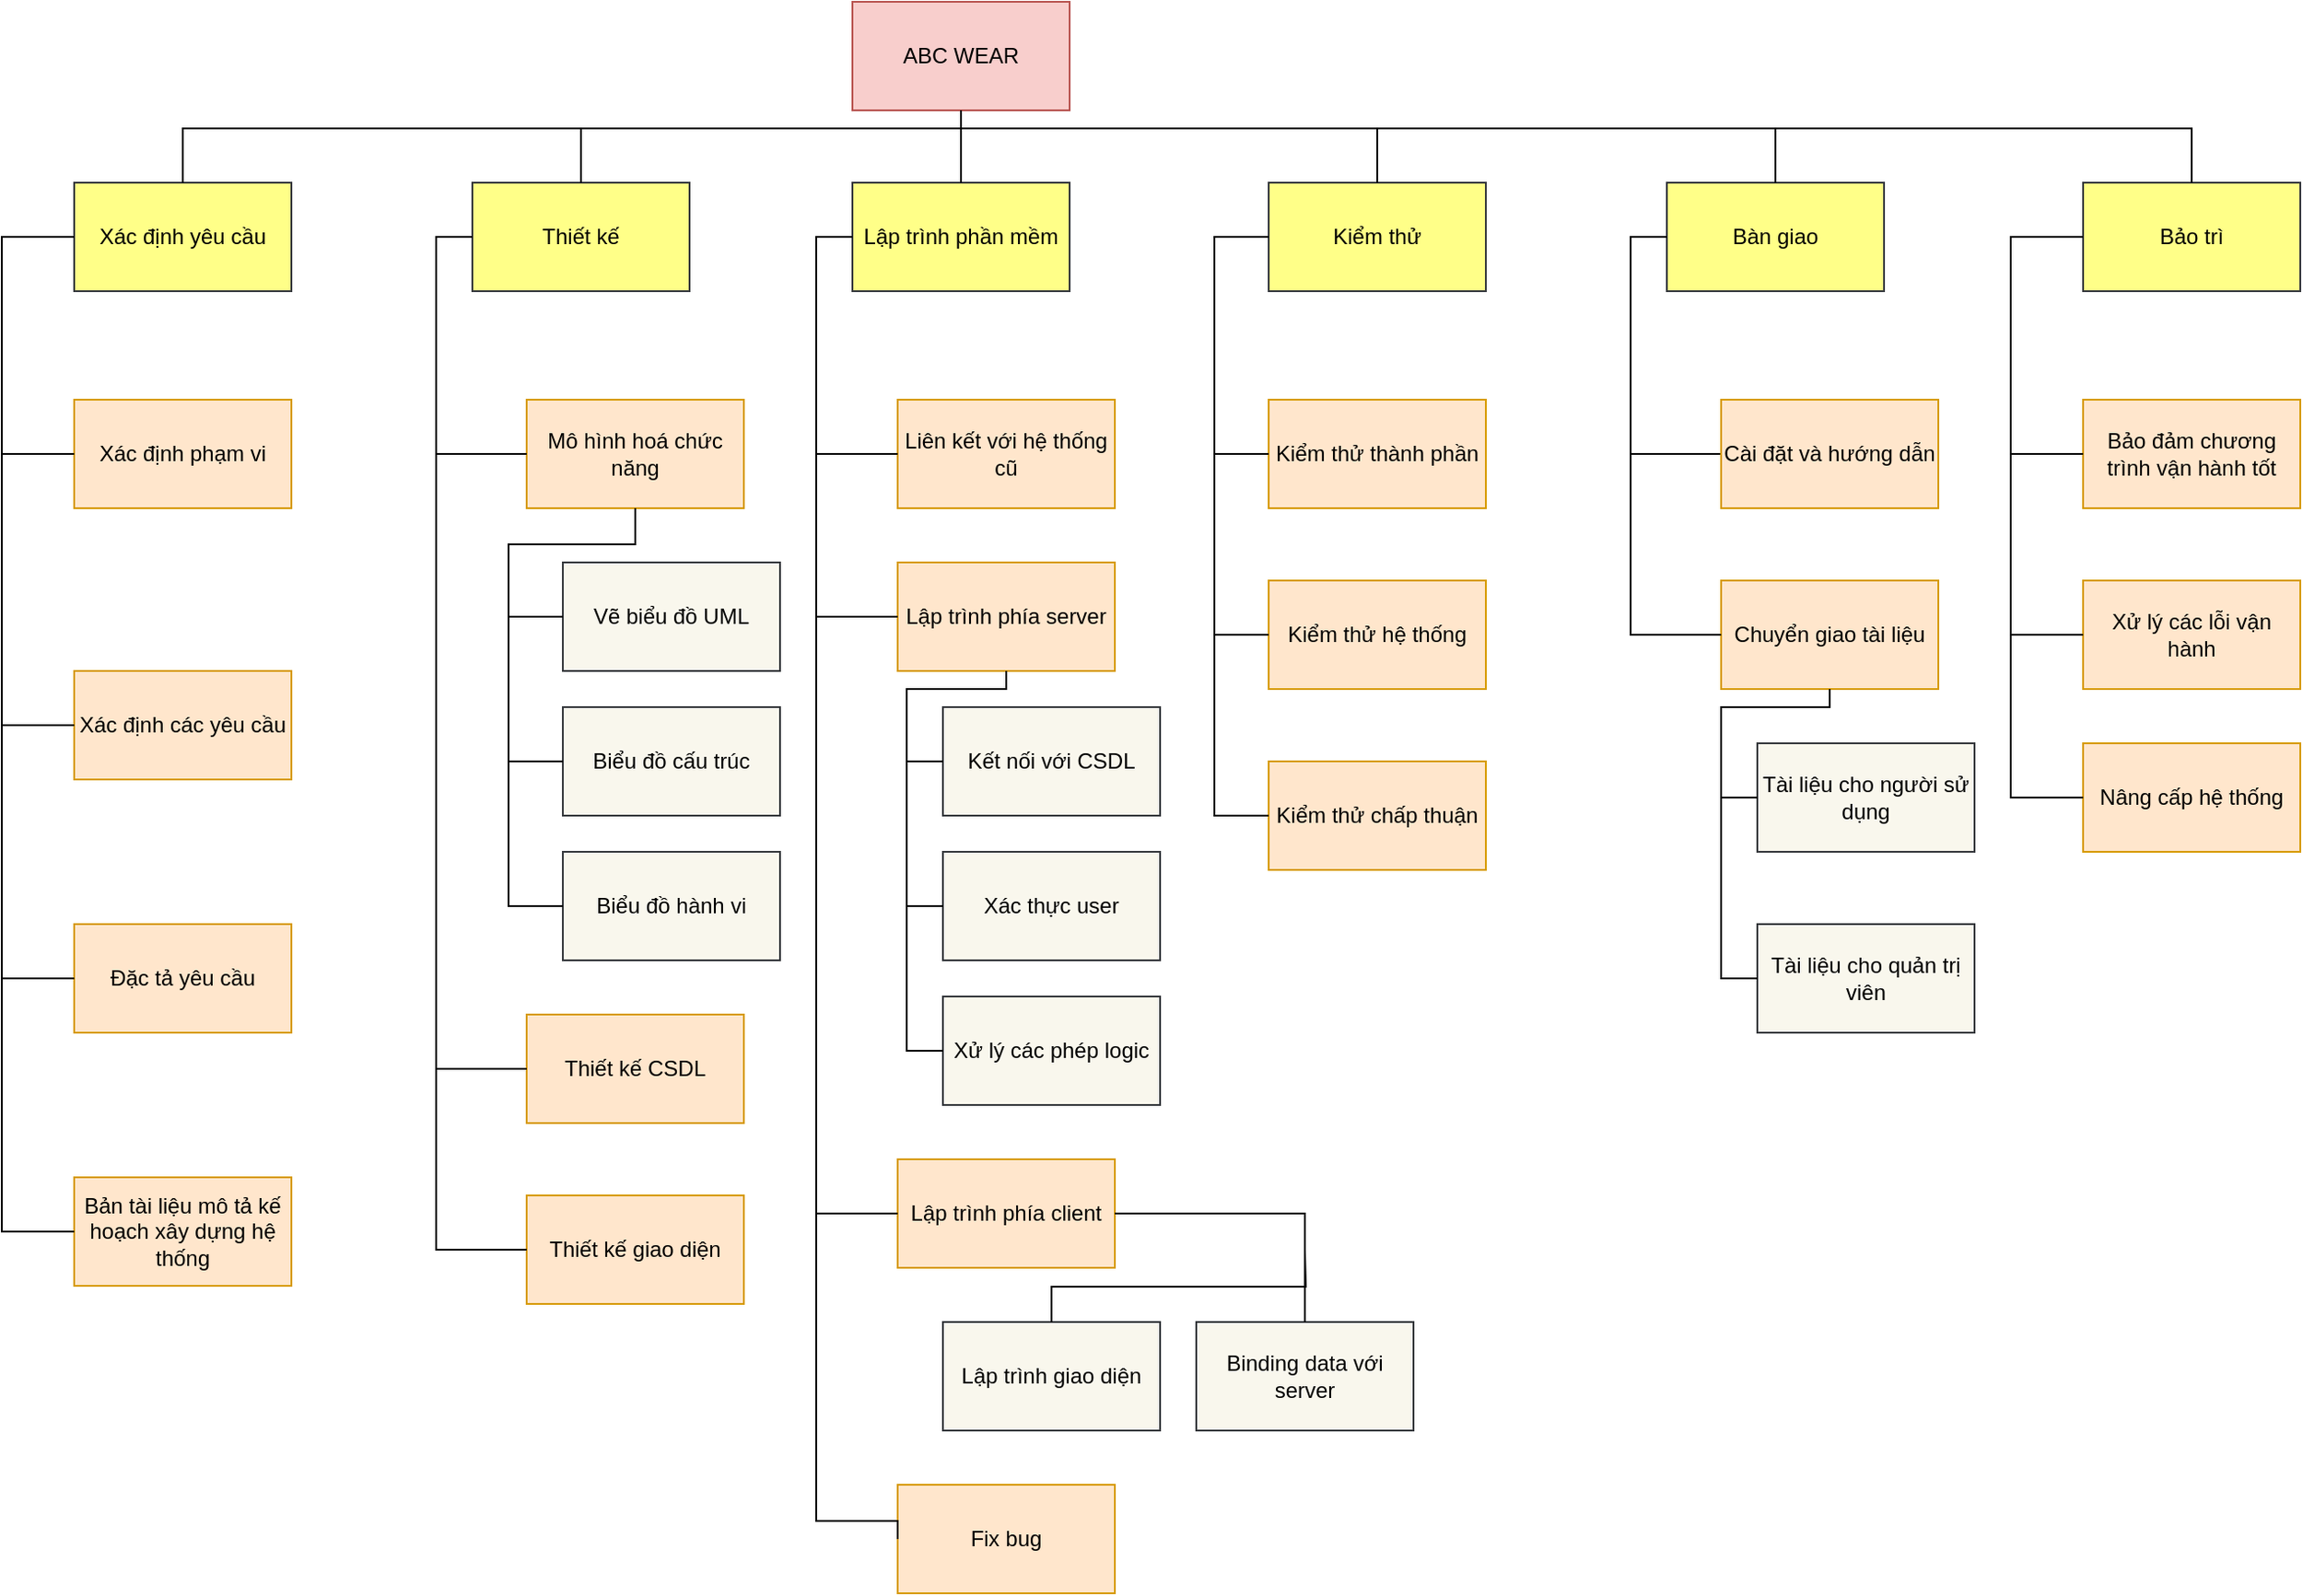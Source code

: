 <mxfile version="18.0.8" type="github" pages="3">
  <diagram id="SM0e_7ImQZS3oMWZy6Ul" name="Page-1">
    <mxGraphModel dx="2500" dy="1000" grid="1" gridSize="10" guides="1" tooltips="1" connect="1" arrows="1" fold="1" page="1" pageScale="1" pageWidth="850" pageHeight="1100" math="0" shadow="0">
      <root>
        <mxCell id="0" />
        <mxCell id="1" parent="0" />
        <mxCell id="InlN_kmsYir0CvbymA0c-1" value="ABC WEAR" style="rounded=0;whiteSpace=wrap;html=1;fillColor=#f8cecc;strokeColor=#b85450;" parent="1" vertex="1">
          <mxGeometry x="400" y="80" width="120" height="60" as="geometry" />
        </mxCell>
        <mxCell id="InlN_kmsYir0CvbymA0c-2" value="Xác định yêu cầu" style="rounded=0;whiteSpace=wrap;html=1;fillColor=#ffff88;strokeColor=#36393d;" parent="1" vertex="1">
          <mxGeometry x="-30" y="180" width="120" height="60" as="geometry" />
        </mxCell>
        <mxCell id="InlN_kmsYir0CvbymA0c-4" value="" style="endArrow=none;html=1;rounded=0;edgeStyle=orthogonalEdgeStyle;" parent="1" source="InlN_kmsYir0CvbymA0c-2" target="InlN_kmsYir0CvbymA0c-1" edge="1">
          <mxGeometry width="50" height="50" relative="1" as="geometry">
            <mxPoint x="410" y="390" as="sourcePoint" />
            <mxPoint x="460" y="340" as="targetPoint" />
            <Array as="points">
              <mxPoint x="30" y="150" />
              <mxPoint x="460" y="150" />
            </Array>
          </mxGeometry>
        </mxCell>
        <mxCell id="InlN_kmsYir0CvbymA0c-5" value="Thiết kế" style="rounded=0;whiteSpace=wrap;html=1;fillColor=#ffff88;strokeColor=#36393d;" parent="1" vertex="1">
          <mxGeometry x="190" y="180" width="120" height="60" as="geometry" />
        </mxCell>
        <mxCell id="InlN_kmsYir0CvbymA0c-6" value="Lập trình phần mềm" style="rounded=0;whiteSpace=wrap;html=1;fillColor=#ffff88;strokeColor=#36393d;" parent="1" vertex="1">
          <mxGeometry x="400" y="180" width="120" height="60" as="geometry" />
        </mxCell>
        <mxCell id="InlN_kmsYir0CvbymA0c-7" value="Kiểm thử" style="rounded=0;whiteSpace=wrap;html=1;fillColor=#ffff88;strokeColor=#36393d;" parent="1" vertex="1">
          <mxGeometry x="630" y="180" width="120" height="60" as="geometry" />
        </mxCell>
        <mxCell id="InlN_kmsYir0CvbymA0c-8" value="Bàn giao" style="rounded=0;whiteSpace=wrap;html=1;fillColor=#ffff88;strokeColor=#36393d;" parent="1" vertex="1">
          <mxGeometry x="850" y="180" width="120" height="60" as="geometry" />
        </mxCell>
        <mxCell id="InlN_kmsYir0CvbymA0c-9" value="" style="endArrow=none;html=1;rounded=0;edgeStyle=orthogonalEdgeStyle;" parent="1" source="InlN_kmsYir0CvbymA0c-5" target="InlN_kmsYir0CvbymA0c-1" edge="1">
          <mxGeometry width="50" height="50" relative="1" as="geometry">
            <mxPoint x="390" y="370" as="sourcePoint" />
            <mxPoint x="440" y="320" as="targetPoint" />
            <Array as="points">
              <mxPoint x="250" y="150" />
              <mxPoint x="460" y="150" />
            </Array>
          </mxGeometry>
        </mxCell>
        <mxCell id="InlN_kmsYir0CvbymA0c-10" value="" style="endArrow=none;html=1;rounded=0;entryX=0.5;entryY=1;entryDx=0;entryDy=0;" parent="1" source="InlN_kmsYir0CvbymA0c-6" target="InlN_kmsYir0CvbymA0c-1" edge="1">
          <mxGeometry width="50" height="50" relative="1" as="geometry">
            <mxPoint x="390" y="370" as="sourcePoint" />
            <mxPoint x="440" y="320" as="targetPoint" />
          </mxGeometry>
        </mxCell>
        <mxCell id="InlN_kmsYir0CvbymA0c-11" value="" style="endArrow=none;html=1;rounded=0;entryX=0.5;entryY=1;entryDx=0;entryDy=0;exitX=0.5;exitY=0;exitDx=0;exitDy=0;edgeStyle=orthogonalEdgeStyle;" parent="1" source="InlN_kmsYir0CvbymA0c-7" target="InlN_kmsYir0CvbymA0c-1" edge="1">
          <mxGeometry width="50" height="50" relative="1" as="geometry">
            <mxPoint x="390" y="370" as="sourcePoint" />
            <mxPoint x="440" y="320" as="targetPoint" />
            <Array as="points">
              <mxPoint x="690" y="150" />
              <mxPoint x="460" y="150" />
            </Array>
          </mxGeometry>
        </mxCell>
        <mxCell id="InlN_kmsYir0CvbymA0c-12" value="" style="endArrow=none;html=1;rounded=0;entryX=0.5;entryY=1;entryDx=0;entryDy=0;exitX=0.5;exitY=0;exitDx=0;exitDy=0;edgeStyle=orthogonalEdgeStyle;" parent="1" source="InlN_kmsYir0CvbymA0c-8" target="InlN_kmsYir0CvbymA0c-1" edge="1">
          <mxGeometry width="50" height="50" relative="1" as="geometry">
            <mxPoint x="390" y="370" as="sourcePoint" />
            <mxPoint x="440" y="320" as="targetPoint" />
            <Array as="points">
              <mxPoint x="910" y="150" />
              <mxPoint x="460" y="150" />
            </Array>
          </mxGeometry>
        </mxCell>
        <mxCell id="InlN_kmsYir0CvbymA0c-13" value="Xác định phạm vi" style="rounded=0;whiteSpace=wrap;html=1;fillColor=#ffe6cc;strokeColor=#d79b00;" parent="1" vertex="1">
          <mxGeometry x="-30" y="300" width="120" height="60" as="geometry" />
        </mxCell>
        <mxCell id="InlN_kmsYir0CvbymA0c-18" value="" style="endArrow=none;html=1;rounded=0;entryX=0;entryY=0.5;entryDx=0;entryDy=0;exitX=0;exitY=0.5;exitDx=0;exitDy=0;edgeStyle=orthogonalEdgeStyle;" parent="1" source="InlN_kmsYir0CvbymA0c-13" target="InlN_kmsYir0CvbymA0c-2" edge="1">
          <mxGeometry width="50" height="50" relative="1" as="geometry">
            <mxPoint x="400" y="500" as="sourcePoint" />
            <mxPoint x="450" y="450" as="targetPoint" />
            <Array as="points">
              <mxPoint x="-70" y="330" />
              <mxPoint x="-70" y="210" />
            </Array>
          </mxGeometry>
        </mxCell>
        <mxCell id="InlN_kmsYir0CvbymA0c-19" value="Xác định các yêu cầu" style="rounded=0;whiteSpace=wrap;html=1;fillColor=#ffe6cc;strokeColor=#d79b00;" parent="1" vertex="1">
          <mxGeometry x="-30" y="450" width="120" height="60" as="geometry" />
        </mxCell>
        <mxCell id="InlN_kmsYir0CvbymA0c-20" value="" style="endArrow=none;html=1;rounded=0;exitX=0;exitY=0.5;exitDx=0;exitDy=0;entryX=0;entryY=0.5;entryDx=0;entryDy=0;edgeStyle=orthogonalEdgeStyle;" parent="1" source="InlN_kmsYir0CvbymA0c-19" target="InlN_kmsYir0CvbymA0c-2" edge="1">
          <mxGeometry width="50" height="50" relative="1" as="geometry">
            <mxPoint x="400" y="490" as="sourcePoint" />
            <mxPoint x="450" y="440" as="targetPoint" />
            <Array as="points">
              <mxPoint x="-70" y="480" />
              <mxPoint x="-70" y="210" />
            </Array>
          </mxGeometry>
        </mxCell>
        <mxCell id="InlN_kmsYir0CvbymA0c-21" value="Bản tài liệu mô tả kế hoạch xây dựng hệ thống" style="rounded=0;whiteSpace=wrap;html=1;fillColor=#ffe6cc;strokeColor=#d79b00;" parent="1" vertex="1">
          <mxGeometry x="-30" y="730" width="120" height="60" as="geometry" />
        </mxCell>
        <mxCell id="InlN_kmsYir0CvbymA0c-22" value="" style="endArrow=none;html=1;rounded=0;entryX=0;entryY=0.5;entryDx=0;entryDy=0;exitX=0;exitY=0.5;exitDx=0;exitDy=0;edgeStyle=orthogonalEdgeStyle;" parent="1" source="InlN_kmsYir0CvbymA0c-21" target="InlN_kmsYir0CvbymA0c-2" edge="1">
          <mxGeometry width="50" height="50" relative="1" as="geometry">
            <mxPoint x="390" y="510" as="sourcePoint" />
            <mxPoint x="440" y="460" as="targetPoint" />
            <Array as="points">
              <mxPoint x="-70" y="760" />
              <mxPoint x="-70" y="210" />
            </Array>
          </mxGeometry>
        </mxCell>
        <mxCell id="InlN_kmsYir0CvbymA0c-23" value="Mô hình hoá chức năng" style="rounded=0;whiteSpace=wrap;html=1;fillColor=#ffe6cc;strokeColor=#d79b00;" parent="1" vertex="1">
          <mxGeometry x="220" y="300" width="120" height="60" as="geometry" />
        </mxCell>
        <mxCell id="InlN_kmsYir0CvbymA0c-24" value="" style="endArrow=none;html=1;rounded=0;entryX=0;entryY=0.5;entryDx=0;entryDy=0;exitX=0;exitY=0.5;exitDx=0;exitDy=0;edgeStyle=orthogonalEdgeStyle;" parent="1" source="InlN_kmsYir0CvbymA0c-23" target="InlN_kmsYir0CvbymA0c-5" edge="1">
          <mxGeometry width="50" height="50" relative="1" as="geometry">
            <mxPoint x="390" y="410" as="sourcePoint" />
            <mxPoint x="440" y="360" as="targetPoint" />
            <Array as="points">
              <mxPoint x="170" y="330" />
              <mxPoint x="170" y="210" />
            </Array>
          </mxGeometry>
        </mxCell>
        <mxCell id="InlN_kmsYir0CvbymA0c-25" value="Thiết kế CSDL" style="rounded=0;whiteSpace=wrap;html=1;fillColor=#ffe6cc;strokeColor=#d79b00;" parent="1" vertex="1">
          <mxGeometry x="220" y="640" width="120" height="60" as="geometry" />
        </mxCell>
        <mxCell id="InlN_kmsYir0CvbymA0c-26" value="" style="endArrow=none;html=1;rounded=0;entryX=0;entryY=0.5;entryDx=0;entryDy=0;exitX=0;exitY=0.5;exitDx=0;exitDy=0;edgeStyle=orthogonalEdgeStyle;" parent="1" source="InlN_kmsYir0CvbymA0c-25" target="InlN_kmsYir0CvbymA0c-5" edge="1">
          <mxGeometry width="50" height="50" relative="1" as="geometry">
            <mxPoint x="390" y="410" as="sourcePoint" />
            <mxPoint x="440" y="360" as="targetPoint" />
            <Array as="points">
              <mxPoint x="170" y="670" />
              <mxPoint x="170" y="210" />
            </Array>
          </mxGeometry>
        </mxCell>
        <mxCell id="InlN_kmsYir0CvbymA0c-27" value="Vẽ biểu đồ UML" style="rounded=0;whiteSpace=wrap;html=1;fillColor=#f9f7ed;strokeColor=#36393d;" parent="1" vertex="1">
          <mxGeometry x="240" y="390" width="120" height="60" as="geometry" />
        </mxCell>
        <mxCell id="InlN_kmsYir0CvbymA0c-28" value="Biểu đồ cấu trúc" style="rounded=0;whiteSpace=wrap;html=1;fillColor=#f9f7ed;strokeColor=#36393d;" parent="1" vertex="1">
          <mxGeometry x="240" y="470" width="120" height="60" as="geometry" />
        </mxCell>
        <mxCell id="InlN_kmsYir0CvbymA0c-29" value="Biểu đồ hành vi" style="rounded=0;whiteSpace=wrap;html=1;fillColor=#f9f7ed;strokeColor=#36393d;" parent="1" vertex="1">
          <mxGeometry x="240" y="550" width="120" height="60" as="geometry" />
        </mxCell>
        <mxCell id="InlN_kmsYir0CvbymA0c-30" value="" style="endArrow=none;html=1;rounded=0;entryX=0.5;entryY=1;entryDx=0;entryDy=0;exitX=0;exitY=0.5;exitDx=0;exitDy=0;edgeStyle=orthogonalEdgeStyle;" parent="1" source="InlN_kmsYir0CvbymA0c-27" target="InlN_kmsYir0CvbymA0c-23" edge="1">
          <mxGeometry width="50" height="50" relative="1" as="geometry">
            <mxPoint x="390" y="510" as="sourcePoint" />
            <mxPoint x="440" y="460" as="targetPoint" />
            <Array as="points">
              <mxPoint x="210" y="420" />
              <mxPoint x="210" y="380" />
              <mxPoint x="280" y="380" />
            </Array>
          </mxGeometry>
        </mxCell>
        <mxCell id="InlN_kmsYir0CvbymA0c-31" value="" style="endArrow=none;html=1;rounded=0;entryX=0.5;entryY=1;entryDx=0;entryDy=0;exitX=0;exitY=0.5;exitDx=0;exitDy=0;edgeStyle=orthogonalEdgeStyle;" parent="1" source="InlN_kmsYir0CvbymA0c-28" target="InlN_kmsYir0CvbymA0c-23" edge="1">
          <mxGeometry width="50" height="50" relative="1" as="geometry">
            <mxPoint x="390" y="510" as="sourcePoint" />
            <mxPoint x="440" y="460" as="targetPoint" />
            <Array as="points">
              <mxPoint x="210" y="500" />
              <mxPoint x="210" y="380" />
              <mxPoint x="280" y="380" />
            </Array>
          </mxGeometry>
        </mxCell>
        <mxCell id="InlN_kmsYir0CvbymA0c-32" value="" style="endArrow=none;html=1;rounded=0;exitX=0;exitY=0.5;exitDx=0;exitDy=0;edgeStyle=orthogonalEdgeStyle;" parent="1" source="InlN_kmsYir0CvbymA0c-29" edge="1">
          <mxGeometry width="50" height="50" relative="1" as="geometry">
            <mxPoint x="390" y="510" as="sourcePoint" />
            <mxPoint x="280" y="360" as="targetPoint" />
            <Array as="points">
              <mxPoint x="210" y="580" />
              <mxPoint x="210" y="380" />
              <mxPoint x="280" y="380" />
            </Array>
          </mxGeometry>
        </mxCell>
        <mxCell id="InlN_kmsYir0CvbymA0c-33" value="Thiết kế giao diện" style="rounded=0;whiteSpace=wrap;html=1;fillColor=#ffe6cc;strokeColor=#d79b00;" parent="1" vertex="1">
          <mxGeometry x="220" y="740" width="120" height="60" as="geometry" />
        </mxCell>
        <mxCell id="InlN_kmsYir0CvbymA0c-34" value="" style="endArrow=none;html=1;rounded=0;entryX=0;entryY=0.5;entryDx=0;entryDy=0;exitX=0;exitY=0.5;exitDx=0;exitDy=0;edgeStyle=orthogonalEdgeStyle;" parent="1" source="InlN_kmsYir0CvbymA0c-33" target="InlN_kmsYir0CvbymA0c-5" edge="1">
          <mxGeometry width="50" height="50" relative="1" as="geometry">
            <mxPoint x="480" y="540" as="sourcePoint" />
            <mxPoint x="530" y="490" as="targetPoint" />
            <Array as="points">
              <mxPoint x="170" y="770" />
              <mxPoint x="170" y="210" />
            </Array>
          </mxGeometry>
        </mxCell>
        <mxCell id="InlN_kmsYir0CvbymA0c-35" value="Kiểm thử thành phần" style="rounded=0;whiteSpace=wrap;html=1;fillColor=#ffe6cc;strokeColor=#d79b00;" parent="1" vertex="1">
          <mxGeometry x="630" y="300" width="120" height="60" as="geometry" />
        </mxCell>
        <mxCell id="InlN_kmsYir0CvbymA0c-36" value="Kiểm thử hệ thống" style="rounded=0;whiteSpace=wrap;html=1;fillColor=#ffe6cc;strokeColor=#d79b00;" parent="1" vertex="1">
          <mxGeometry x="630" y="400" width="120" height="60" as="geometry" />
        </mxCell>
        <mxCell id="InlN_kmsYir0CvbymA0c-37" value="Kiểm thử chấp thuận" style="rounded=0;whiteSpace=wrap;html=1;fillColor=#ffe6cc;strokeColor=#d79b00;" parent="1" vertex="1">
          <mxGeometry x="630" y="500" width="120" height="60" as="geometry" />
        </mxCell>
        <mxCell id="InlN_kmsYir0CvbymA0c-41" value="" style="endArrow=none;html=1;rounded=0;entryX=0;entryY=0.5;entryDx=0;entryDy=0;exitX=0;exitY=0.5;exitDx=0;exitDy=0;edgeStyle=orthogonalEdgeStyle;" parent="1" source="InlN_kmsYir0CvbymA0c-35" target="InlN_kmsYir0CvbymA0c-7" edge="1">
          <mxGeometry width="50" height="50" relative="1" as="geometry">
            <mxPoint x="500" y="420" as="sourcePoint" />
            <mxPoint x="550" y="370" as="targetPoint" />
            <Array as="points">
              <mxPoint x="600" y="330" />
              <mxPoint x="600" y="210" />
            </Array>
          </mxGeometry>
        </mxCell>
        <mxCell id="InlN_kmsYir0CvbymA0c-42" value="" style="endArrow=none;html=1;rounded=0;entryX=0;entryY=0.5;entryDx=0;entryDy=0;exitX=0;exitY=0.5;exitDx=0;exitDy=0;edgeStyle=orthogonalEdgeStyle;" parent="1" source="InlN_kmsYir0CvbymA0c-36" target="InlN_kmsYir0CvbymA0c-7" edge="1">
          <mxGeometry width="50" height="50" relative="1" as="geometry">
            <mxPoint x="500" y="420" as="sourcePoint" />
            <mxPoint x="550" y="370" as="targetPoint" />
            <Array as="points">
              <mxPoint x="600" y="430" />
              <mxPoint x="600" y="210" />
            </Array>
          </mxGeometry>
        </mxCell>
        <mxCell id="InlN_kmsYir0CvbymA0c-43" value="" style="endArrow=none;html=1;rounded=0;entryX=0;entryY=0.5;entryDx=0;entryDy=0;exitX=0;exitY=0.5;exitDx=0;exitDy=0;edgeStyle=orthogonalEdgeStyle;" parent="1" source="InlN_kmsYir0CvbymA0c-37" target="InlN_kmsYir0CvbymA0c-7" edge="1">
          <mxGeometry width="50" height="50" relative="1" as="geometry">
            <mxPoint x="500" y="420" as="sourcePoint" />
            <mxPoint x="550" y="370" as="targetPoint" />
            <Array as="points">
              <mxPoint x="600" y="530" />
              <mxPoint x="600" y="210" />
            </Array>
          </mxGeometry>
        </mxCell>
        <mxCell id="InlN_kmsYir0CvbymA0c-45" value="" style="endArrow=none;html=1;rounded=0;entryX=0;entryY=0.5;entryDx=0;entryDy=0;exitX=0;exitY=0.5;exitDx=0;exitDy=0;edgeStyle=orthogonalEdgeStyle;" parent="1" source="9Z2WHB6ZCtnMgp-0oO6W-2" target="InlN_kmsYir0CvbymA0c-8" edge="1">
          <mxGeometry width="50" height="50" relative="1" as="geometry">
            <mxPoint x="860" y="330" as="sourcePoint" />
            <mxPoint x="520" y="370" as="targetPoint" />
            <Array as="points">
              <mxPoint x="880" y="330" />
              <mxPoint x="830" y="330" />
              <mxPoint x="830" y="210" />
            </Array>
          </mxGeometry>
        </mxCell>
        <mxCell id="9Z2WHB6ZCtnMgp-0oO6W-2" value="Cài đặt và hướng dẫn" style="rounded=0;whiteSpace=wrap;html=1;fillColor=#ffe6cc;strokeColor=#d79b00;" parent="1" vertex="1">
          <mxGeometry x="880" y="300" width="120" height="60" as="geometry" />
        </mxCell>
        <mxCell id="9Z2WHB6ZCtnMgp-0oO6W-3" value="Liên kết với hệ thống cũ" style="rounded=0;whiteSpace=wrap;html=1;fillColor=#ffe6cc;strokeColor=#d79b00;" parent="1" vertex="1">
          <mxGeometry x="425" y="300" width="120" height="60" as="geometry" />
        </mxCell>
        <mxCell id="9Z2WHB6ZCtnMgp-0oO6W-4" value="Lập trình phía server" style="rounded=0;whiteSpace=wrap;html=1;fillColor=#ffe6cc;strokeColor=#d79b00;" parent="1" vertex="1">
          <mxGeometry x="425" y="390" width="120" height="60" as="geometry" />
        </mxCell>
        <mxCell id="9Z2WHB6ZCtnMgp-0oO6W-5" value="Bảo trì" style="rounded=0;whiteSpace=wrap;html=1;fillColor=#ffff88;strokeColor=#36393d;" parent="1" vertex="1">
          <mxGeometry x="1080" y="180" width="120" height="60" as="geometry" />
        </mxCell>
        <mxCell id="9Z2WHB6ZCtnMgp-0oO6W-6" value="" style="endArrow=none;html=1;rounded=0;entryX=0.5;entryY=0;entryDx=0;entryDy=0;exitX=0.5;exitY=1;exitDx=0;exitDy=0;edgeStyle=orthogonalEdgeStyle;" parent="1" source="InlN_kmsYir0CvbymA0c-1" target="9Z2WHB6ZCtnMgp-0oO6W-5" edge="1">
          <mxGeometry width="50" height="50" relative="1" as="geometry">
            <mxPoint x="740" y="360" as="sourcePoint" />
            <mxPoint x="790" y="310" as="targetPoint" />
            <Array as="points">
              <mxPoint x="460" y="150" />
              <mxPoint x="1140" y="150" />
            </Array>
          </mxGeometry>
        </mxCell>
        <mxCell id="9Z2WHB6ZCtnMgp-0oO6W-7" value="Bảo đảm chương trình vận hành tốt" style="rounded=0;whiteSpace=wrap;html=1;fillColor=#ffe6cc;strokeColor=#d79b00;" parent="1" vertex="1">
          <mxGeometry x="1080" y="300" width="120" height="60" as="geometry" />
        </mxCell>
        <mxCell id="9Z2WHB6ZCtnMgp-0oO6W-8" value="" style="endArrow=none;html=1;rounded=0;entryX=0;entryY=0.5;entryDx=0;entryDy=0;exitX=0;exitY=0.5;exitDx=0;exitDy=0;edgeStyle=orthogonalEdgeStyle;" parent="1" source="9Z2WHB6ZCtnMgp-0oO6W-7" target="9Z2WHB6ZCtnMgp-0oO6W-5" edge="1">
          <mxGeometry width="50" height="50" relative="1" as="geometry">
            <mxPoint x="760" y="370" as="sourcePoint" />
            <mxPoint x="810" y="320" as="targetPoint" />
            <Array as="points">
              <mxPoint x="1040" y="330" />
              <mxPoint x="1040" y="210" />
            </Array>
          </mxGeometry>
        </mxCell>
        <mxCell id="9Z2WHB6ZCtnMgp-0oO6W-9" value="Đặc tả yêu cầu" style="rounded=0;whiteSpace=wrap;html=1;fillColor=#ffe6cc;strokeColor=#d79b00;" parent="1" vertex="1">
          <mxGeometry x="-30" y="590" width="120" height="60" as="geometry" />
        </mxCell>
        <mxCell id="9Z2WHB6ZCtnMgp-0oO6W-10" value="" style="endArrow=none;html=1;rounded=0;entryX=0;entryY=0.5;entryDx=0;entryDy=0;exitX=0;exitY=0.5;exitDx=0;exitDy=0;edgeStyle=orthogonalEdgeStyle;" parent="1" source="9Z2WHB6ZCtnMgp-0oO6W-9" target="InlN_kmsYir0CvbymA0c-2" edge="1">
          <mxGeometry width="50" height="50" relative="1" as="geometry">
            <mxPoint x="540" y="460" as="sourcePoint" />
            <mxPoint x="590" y="410" as="targetPoint" />
            <Array as="points">
              <mxPoint x="-70" y="620" />
              <mxPoint x="-70" y="210" />
            </Array>
          </mxGeometry>
        </mxCell>
        <mxCell id="9Z2WHB6ZCtnMgp-0oO6W-11" value="" style="endArrow=none;html=1;rounded=0;entryX=0;entryY=0.5;entryDx=0;entryDy=0;exitX=0;exitY=0.5;exitDx=0;exitDy=0;edgeStyle=orthogonalEdgeStyle;" parent="1" source="9Z2WHB6ZCtnMgp-0oO6W-3" target="InlN_kmsYir0CvbymA0c-6" edge="1">
          <mxGeometry width="50" height="50" relative="1" as="geometry">
            <mxPoint x="530" y="450" as="sourcePoint" />
            <mxPoint x="580" y="400" as="targetPoint" />
            <Array as="points">
              <mxPoint x="380" y="330" />
              <mxPoint x="380" y="210" />
            </Array>
          </mxGeometry>
        </mxCell>
        <mxCell id="9Z2WHB6ZCtnMgp-0oO6W-12" value="Xác thực user" style="rounded=0;whiteSpace=wrap;html=1;fillColor=#f9f7ed;strokeColor=#36393d;" parent="1" vertex="1">
          <mxGeometry x="450" y="550" width="120" height="60" as="geometry" />
        </mxCell>
        <mxCell id="9Z2WHB6ZCtnMgp-0oO6W-13" value="Xử lý các phép logic" style="rounded=0;whiteSpace=wrap;html=1;fillColor=#f9f7ed;strokeColor=#36393d;" parent="1" vertex="1">
          <mxGeometry x="450" y="630" width="120" height="60" as="geometry" />
        </mxCell>
        <mxCell id="9Z2WHB6ZCtnMgp-0oO6W-14" value="Kết nối với CSDL" style="rounded=0;whiteSpace=wrap;html=1;fillColor=#f9f7ed;strokeColor=#36393d;" parent="1" vertex="1">
          <mxGeometry x="450" y="470" width="120" height="60" as="geometry" />
        </mxCell>
        <mxCell id="9Z2WHB6ZCtnMgp-0oO6W-15" value="" style="endArrow=none;html=1;rounded=0;exitX=0;exitY=0.5;exitDx=0;exitDy=0;edgeStyle=orthogonalEdgeStyle;" parent="1" source="9Z2WHB6ZCtnMgp-0oO6W-4" edge="1">
          <mxGeometry width="50" height="50" relative="1" as="geometry">
            <mxPoint x="530" y="450" as="sourcePoint" />
            <mxPoint x="400" y="210" as="targetPoint" />
            <Array as="points">
              <mxPoint x="380" y="420" />
              <mxPoint x="380" y="210" />
            </Array>
          </mxGeometry>
        </mxCell>
        <mxCell id="9Z2WHB6ZCtnMgp-0oO6W-16" value="" style="endArrow=none;html=1;rounded=0;entryX=0.5;entryY=1;entryDx=0;entryDy=0;exitX=0;exitY=0.5;exitDx=0;exitDy=0;edgeStyle=orthogonalEdgeStyle;" parent="1" source="9Z2WHB6ZCtnMgp-0oO6W-14" target="9Z2WHB6ZCtnMgp-0oO6W-4" edge="1">
          <mxGeometry width="50" height="50" relative="1" as="geometry">
            <mxPoint x="530" y="560" as="sourcePoint" />
            <mxPoint x="580" y="510" as="targetPoint" />
            <Array as="points">
              <mxPoint x="430" y="500" />
              <mxPoint x="430" y="460" />
              <mxPoint x="485" y="460" />
            </Array>
          </mxGeometry>
        </mxCell>
        <mxCell id="9Z2WHB6ZCtnMgp-0oO6W-17" value="" style="endArrow=none;html=1;rounded=0;entryX=0.5;entryY=1;entryDx=0;entryDy=0;exitX=0;exitY=0.5;exitDx=0;exitDy=0;edgeStyle=orthogonalEdgeStyle;" parent="1" source="9Z2WHB6ZCtnMgp-0oO6W-12" target="9Z2WHB6ZCtnMgp-0oO6W-4" edge="1">
          <mxGeometry width="50" height="50" relative="1" as="geometry">
            <mxPoint x="530" y="560" as="sourcePoint" />
            <mxPoint x="580" y="510" as="targetPoint" />
            <Array as="points">
              <mxPoint x="430" y="580" />
              <mxPoint x="430" y="460" />
              <mxPoint x="485" y="460" />
            </Array>
          </mxGeometry>
        </mxCell>
        <mxCell id="9Z2WHB6ZCtnMgp-0oO6W-18" value="" style="endArrow=none;html=1;rounded=0;entryX=0.5;entryY=1;entryDx=0;entryDy=0;exitX=0;exitY=0.5;exitDx=0;exitDy=0;edgeStyle=orthogonalEdgeStyle;" parent="1" source="9Z2WHB6ZCtnMgp-0oO6W-13" target="9Z2WHB6ZCtnMgp-0oO6W-4" edge="1">
          <mxGeometry width="50" height="50" relative="1" as="geometry">
            <mxPoint x="530" y="560" as="sourcePoint" />
            <mxPoint x="580" y="510" as="targetPoint" />
            <Array as="points">
              <mxPoint x="430" y="660" />
              <mxPoint x="430" y="460" />
              <mxPoint x="485" y="460" />
            </Array>
          </mxGeometry>
        </mxCell>
        <mxCell id="9Z2WHB6ZCtnMgp-0oO6W-20" value="Lập trình phía client" style="rounded=0;whiteSpace=wrap;html=1;fillColor=#ffe6cc;strokeColor=#d79b00;" parent="1" vertex="1">
          <mxGeometry x="425" y="720" width="120" height="60" as="geometry" />
        </mxCell>
        <mxCell id="9Z2WHB6ZCtnMgp-0oO6W-21" value="Fix bug" style="rounded=0;whiteSpace=wrap;html=1;fillColor=#ffe6cc;strokeColor=#d79b00;" parent="1" vertex="1">
          <mxGeometry x="425" y="900" width="120" height="60" as="geometry" />
        </mxCell>
        <mxCell id="9Z2WHB6ZCtnMgp-0oO6W-22" value="" style="endArrow=none;html=1;rounded=0;entryX=0;entryY=0.5;entryDx=0;entryDy=0;exitX=0;exitY=0.5;exitDx=0;exitDy=0;edgeStyle=orthogonalEdgeStyle;" parent="1" source="9Z2WHB6ZCtnMgp-0oO6W-20" target="InlN_kmsYir0CvbymA0c-6" edge="1">
          <mxGeometry width="50" height="50" relative="1" as="geometry">
            <mxPoint x="500" y="540" as="sourcePoint" />
            <mxPoint x="550" y="490" as="targetPoint" />
            <Array as="points">
              <mxPoint x="380" y="750" />
              <mxPoint x="380" y="210" />
            </Array>
          </mxGeometry>
        </mxCell>
        <mxCell id="9Z2WHB6ZCtnMgp-0oO6W-23" value="" style="endArrow=none;html=1;rounded=0;entryX=0;entryY=0.5;entryDx=0;entryDy=0;exitX=0;exitY=0.5;exitDx=0;exitDy=0;edgeStyle=orthogonalEdgeStyle;" parent="1" source="9Z2WHB6ZCtnMgp-0oO6W-21" target="InlN_kmsYir0CvbymA0c-6" edge="1">
          <mxGeometry width="50" height="50" relative="1" as="geometry">
            <mxPoint x="500" y="540" as="sourcePoint" />
            <mxPoint x="550" y="490" as="targetPoint" />
            <Array as="points">
              <mxPoint x="425" y="920" />
              <mxPoint x="380" y="920" />
              <mxPoint x="380" y="210" />
            </Array>
          </mxGeometry>
        </mxCell>
        <mxCell id="9Z2WHB6ZCtnMgp-0oO6W-24" value="Lập trình giao diện" style="rounded=0;whiteSpace=wrap;html=1;fillColor=#f9f7ed;strokeColor=#36393d;" parent="1" vertex="1">
          <mxGeometry x="450" y="810" width="120" height="60" as="geometry" />
        </mxCell>
        <mxCell id="9Z2WHB6ZCtnMgp-0oO6W-26" value="Chuyển giao tài liệu" style="rounded=0;whiteSpace=wrap;html=1;fillColor=#ffe6cc;strokeColor=#d79b00;" parent="1" vertex="1">
          <mxGeometry x="880" y="400" width="120" height="60" as="geometry" />
        </mxCell>
        <mxCell id="9Z2WHB6ZCtnMgp-0oO6W-27" value="" style="endArrow=none;html=1;rounded=0;entryX=0;entryY=0.5;entryDx=0;entryDy=0;exitX=0;exitY=0.5;exitDx=0;exitDy=0;edgeStyle=orthogonalEdgeStyle;" parent="1" source="9Z2WHB6ZCtnMgp-0oO6W-26" target="InlN_kmsYir0CvbymA0c-8" edge="1">
          <mxGeometry width="50" height="50" relative="1" as="geometry">
            <mxPoint x="550" y="550" as="sourcePoint" />
            <mxPoint x="600" y="500" as="targetPoint" />
            <Array as="points">
              <mxPoint x="830" y="430" />
              <mxPoint x="830" y="210" />
            </Array>
          </mxGeometry>
        </mxCell>
        <mxCell id="9Z2WHB6ZCtnMgp-0oO6W-28" value="Tài liệu cho người sử dụng" style="rounded=0;whiteSpace=wrap;html=1;fillColor=#f9f7ed;strokeColor=#36393d;" parent="1" vertex="1">
          <mxGeometry x="900" y="490" width="120" height="60" as="geometry" />
        </mxCell>
        <mxCell id="9Z2WHB6ZCtnMgp-0oO6W-29" value="Tài liệu cho quản trị viên" style="rounded=0;whiteSpace=wrap;html=1;fillColor=#f9f7ed;strokeColor=#36393d;" parent="1" vertex="1">
          <mxGeometry x="900" y="590" width="120" height="60" as="geometry" />
        </mxCell>
        <mxCell id="9Z2WHB6ZCtnMgp-0oO6W-30" value="" style="endArrow=none;html=1;rounded=0;entryX=0.5;entryY=1;entryDx=0;entryDy=0;exitX=0;exitY=0.5;exitDx=0;exitDy=0;edgeStyle=orthogonalEdgeStyle;" parent="1" source="9Z2WHB6ZCtnMgp-0oO6W-28" target="9Z2WHB6ZCtnMgp-0oO6W-26" edge="1">
          <mxGeometry width="50" height="50" relative="1" as="geometry">
            <mxPoint x="550" y="550" as="sourcePoint" />
            <mxPoint x="600" y="500" as="targetPoint" />
            <Array as="points">
              <mxPoint x="880" y="520" />
              <mxPoint x="880" y="470" />
              <mxPoint x="940" y="470" />
            </Array>
          </mxGeometry>
        </mxCell>
        <mxCell id="9Z2WHB6ZCtnMgp-0oO6W-31" value="" style="endArrow=none;html=1;rounded=0;entryX=0.5;entryY=1;entryDx=0;entryDy=0;exitX=0;exitY=0.5;exitDx=0;exitDy=0;edgeStyle=orthogonalEdgeStyle;" parent="1" source="9Z2WHB6ZCtnMgp-0oO6W-29" target="9Z2WHB6ZCtnMgp-0oO6W-26" edge="1">
          <mxGeometry width="50" height="50" relative="1" as="geometry">
            <mxPoint x="550" y="550" as="sourcePoint" />
            <mxPoint x="600" y="500" as="targetPoint" />
            <Array as="points">
              <mxPoint x="880" y="620" />
              <mxPoint x="880" y="470" />
              <mxPoint x="940" y="470" />
            </Array>
          </mxGeometry>
        </mxCell>
        <mxCell id="9Z2WHB6ZCtnMgp-0oO6W-32" value="Xử lý các lỗi vận hành" style="rounded=0;whiteSpace=wrap;html=1;fillColor=#ffe6cc;strokeColor=#d79b00;" parent="1" vertex="1">
          <mxGeometry x="1080" y="400" width="120" height="60" as="geometry" />
        </mxCell>
        <mxCell id="9Z2WHB6ZCtnMgp-0oO6W-33" value="Nâng cấp hệ thống" style="rounded=0;whiteSpace=wrap;html=1;fillColor=#ffe6cc;strokeColor=#d79b00;" parent="1" vertex="1">
          <mxGeometry x="1080" y="490" width="120" height="60" as="geometry" />
        </mxCell>
        <mxCell id="9Z2WHB6ZCtnMgp-0oO6W-34" style="edgeStyle=orthogonalEdgeStyle;rounded=0;orthogonalLoop=1;jettySize=auto;html=1;exitX=0.5;exitY=1;exitDx=0;exitDy=0;" parent="1" source="9Z2WHB6ZCtnMgp-0oO6W-33" target="9Z2WHB6ZCtnMgp-0oO6W-33" edge="1">
          <mxGeometry relative="1" as="geometry" />
        </mxCell>
        <mxCell id="9Z2WHB6ZCtnMgp-0oO6W-35" value="" style="endArrow=none;html=1;rounded=0;entryX=0;entryY=0.5;entryDx=0;entryDy=0;exitX=0;exitY=0.5;exitDx=0;exitDy=0;edgeStyle=orthogonalEdgeStyle;" parent="1" source="9Z2WHB6ZCtnMgp-0oO6W-32" target="9Z2WHB6ZCtnMgp-0oO6W-5" edge="1">
          <mxGeometry width="50" height="50" relative="1" as="geometry">
            <mxPoint x="720" y="450" as="sourcePoint" />
            <mxPoint x="770" y="400" as="targetPoint" />
            <Array as="points">
              <mxPoint x="1040" y="430" />
              <mxPoint x="1040" y="210" />
            </Array>
          </mxGeometry>
        </mxCell>
        <mxCell id="9Z2WHB6ZCtnMgp-0oO6W-36" value="" style="endArrow=none;html=1;rounded=0;entryX=0;entryY=0.5;entryDx=0;entryDy=0;exitX=0;exitY=0.5;exitDx=0;exitDy=0;edgeStyle=orthogonalEdgeStyle;" parent="1" source="9Z2WHB6ZCtnMgp-0oO6W-33" target="9Z2WHB6ZCtnMgp-0oO6W-5" edge="1">
          <mxGeometry width="50" height="50" relative="1" as="geometry">
            <mxPoint x="720" y="450" as="sourcePoint" />
            <mxPoint x="770" y="400" as="targetPoint" />
            <Array as="points">
              <mxPoint x="1040" y="520" />
              <mxPoint x="1040" y="210" />
            </Array>
          </mxGeometry>
        </mxCell>
        <mxCell id="9Z2WHB6ZCtnMgp-0oO6W-37" value="Binding data với server" style="rounded=0;whiteSpace=wrap;html=1;fillColor=#f9f7ed;strokeColor=#36393d;" parent="1" vertex="1">
          <mxGeometry x="590" y="810" width="120" height="60" as="geometry" />
        </mxCell>
        <mxCell id="9Z2WHB6ZCtnMgp-0oO6W-38" value="" style="endArrow=none;html=1;rounded=0;entryX=0.5;entryY=0;entryDx=0;entryDy=0;exitX=1;exitY=0.5;exitDx=0;exitDy=0;edgeStyle=orthogonalEdgeStyle;" parent="1" source="9Z2WHB6ZCtnMgp-0oO6W-20" target="9Z2WHB6ZCtnMgp-0oO6W-37" edge="1">
          <mxGeometry width="50" height="50" relative="1" as="geometry">
            <mxPoint x="520" y="550" as="sourcePoint" />
            <mxPoint x="570" y="500" as="targetPoint" />
          </mxGeometry>
        </mxCell>
        <mxCell id="9Z2WHB6ZCtnMgp-0oO6W-39" value="" style="endArrow=none;html=1;rounded=0;exitX=0.5;exitY=0;exitDx=0;exitDy=0;edgeStyle=orthogonalEdgeStyle;" parent="1" source="9Z2WHB6ZCtnMgp-0oO6W-24" edge="1">
          <mxGeometry width="50" height="50" relative="1" as="geometry">
            <mxPoint x="520" y="550" as="sourcePoint" />
            <mxPoint x="650" y="770" as="targetPoint" />
          </mxGeometry>
        </mxCell>
      </root>
    </mxGraphModel>
  </diagram>
  <diagram id="CaU5F6FoqHTM-YC-bPPQ" name="Page-2">
    <mxGraphModel dx="2264" dy="857" grid="1" gridSize="10" guides="1" tooltips="1" connect="1" arrows="1" fold="1" page="1" pageScale="1" pageWidth="850" pageHeight="1100" math="0" shadow="0">
      <root>
        <mxCell id="0" />
        <mxCell id="1" parent="0" />
        <mxCell id="W-Vw1wf8KqkpC3kDv6AV-1" value="ABC WEAR" style="rounded=0;whiteSpace=wrap;html=1;fillColor=#f8cecc;strokeColor=#b85450;" vertex="1" parent="1">
          <mxGeometry x="400" y="80" width="120" height="60" as="geometry" />
        </mxCell>
        <mxCell id="W-Vw1wf8KqkpC3kDv6AV-2" value="Xác định yêu cầu" style="rounded=0;whiteSpace=wrap;html=1;fillColor=#ffff88;strokeColor=#36393d;" vertex="1" parent="1">
          <mxGeometry x="-30" y="180" width="120" height="60" as="geometry" />
        </mxCell>
        <mxCell id="W-Vw1wf8KqkpC3kDv6AV-3" value="" style="endArrow=none;html=1;rounded=0;edgeStyle=orthogonalEdgeStyle;" edge="1" parent="1" source="W-Vw1wf8KqkpC3kDv6AV-2" target="W-Vw1wf8KqkpC3kDv6AV-1">
          <mxGeometry width="50" height="50" relative="1" as="geometry">
            <mxPoint x="410" y="390" as="sourcePoint" />
            <mxPoint x="460" y="340" as="targetPoint" />
            <Array as="points">
              <mxPoint x="30" y="150" />
              <mxPoint x="460" y="150" />
            </Array>
          </mxGeometry>
        </mxCell>
        <mxCell id="W-Vw1wf8KqkpC3kDv6AV-4" value="Thiết kế" style="rounded=0;whiteSpace=wrap;html=1;fillColor=#ffff88;strokeColor=#36393d;" vertex="1" parent="1">
          <mxGeometry x="190" y="180" width="120" height="60" as="geometry" />
        </mxCell>
        <mxCell id="W-Vw1wf8KqkpC3kDv6AV-5" value="Lập trình phần mềm" style="rounded=0;whiteSpace=wrap;html=1;fillColor=#ffff88;strokeColor=#36393d;" vertex="1" parent="1">
          <mxGeometry x="400" y="180" width="120" height="60" as="geometry" />
        </mxCell>
        <mxCell id="W-Vw1wf8KqkpC3kDv6AV-6" value="Kiểm thử" style="rounded=0;whiteSpace=wrap;html=1;fillColor=#ffff88;strokeColor=#36393d;" vertex="1" parent="1">
          <mxGeometry x="630" y="180" width="120" height="60" as="geometry" />
        </mxCell>
        <mxCell id="W-Vw1wf8KqkpC3kDv6AV-7" value="Bàn giao" style="rounded=0;whiteSpace=wrap;html=1;fillColor=#ffff88;strokeColor=#36393d;" vertex="1" parent="1">
          <mxGeometry x="850" y="180" width="120" height="60" as="geometry" />
        </mxCell>
        <mxCell id="W-Vw1wf8KqkpC3kDv6AV-8" value="" style="endArrow=none;html=1;rounded=0;edgeStyle=orthogonalEdgeStyle;" edge="1" parent="1" source="W-Vw1wf8KqkpC3kDv6AV-4" target="W-Vw1wf8KqkpC3kDv6AV-1">
          <mxGeometry width="50" height="50" relative="1" as="geometry">
            <mxPoint x="390" y="370" as="sourcePoint" />
            <mxPoint x="440" y="320" as="targetPoint" />
            <Array as="points">
              <mxPoint x="250" y="150" />
              <mxPoint x="460" y="150" />
            </Array>
          </mxGeometry>
        </mxCell>
        <mxCell id="W-Vw1wf8KqkpC3kDv6AV-9" value="" style="endArrow=none;html=1;rounded=0;entryX=0.5;entryY=1;entryDx=0;entryDy=0;" edge="1" parent="1" source="W-Vw1wf8KqkpC3kDv6AV-5" target="W-Vw1wf8KqkpC3kDv6AV-1">
          <mxGeometry width="50" height="50" relative="1" as="geometry">
            <mxPoint x="390" y="370" as="sourcePoint" />
            <mxPoint x="440" y="320" as="targetPoint" />
          </mxGeometry>
        </mxCell>
        <mxCell id="W-Vw1wf8KqkpC3kDv6AV-10" value="" style="endArrow=none;html=1;rounded=0;entryX=0.5;entryY=1;entryDx=0;entryDy=0;exitX=0.5;exitY=0;exitDx=0;exitDy=0;edgeStyle=orthogonalEdgeStyle;" edge="1" parent="1" source="W-Vw1wf8KqkpC3kDv6AV-6" target="W-Vw1wf8KqkpC3kDv6AV-1">
          <mxGeometry width="50" height="50" relative="1" as="geometry">
            <mxPoint x="390" y="370" as="sourcePoint" />
            <mxPoint x="440" y="320" as="targetPoint" />
            <Array as="points">
              <mxPoint x="690" y="150" />
              <mxPoint x="460" y="150" />
            </Array>
          </mxGeometry>
        </mxCell>
        <mxCell id="W-Vw1wf8KqkpC3kDv6AV-11" value="" style="endArrow=none;html=1;rounded=0;entryX=0.5;entryY=1;entryDx=0;entryDy=0;exitX=0.5;exitY=0;exitDx=0;exitDy=0;edgeStyle=orthogonalEdgeStyle;" edge="1" parent="1" source="W-Vw1wf8KqkpC3kDv6AV-7" target="W-Vw1wf8KqkpC3kDv6AV-1">
          <mxGeometry width="50" height="50" relative="1" as="geometry">
            <mxPoint x="390" y="370" as="sourcePoint" />
            <mxPoint x="440" y="320" as="targetPoint" />
            <Array as="points">
              <mxPoint x="910" y="150" />
              <mxPoint x="460" y="150" />
            </Array>
          </mxGeometry>
        </mxCell>
        <mxCell id="W-Vw1wf8KqkpC3kDv6AV-12" value="Xác định phạm vi" style="rounded=0;whiteSpace=wrap;html=1;fillColor=#ffe6cc;strokeColor=#d79b00;" vertex="1" parent="1">
          <mxGeometry x="-30" y="300" width="120" height="60" as="geometry" />
        </mxCell>
        <mxCell id="W-Vw1wf8KqkpC3kDv6AV-13" value="" style="endArrow=none;html=1;rounded=0;entryX=0;entryY=0.5;entryDx=0;entryDy=0;exitX=0;exitY=0.5;exitDx=0;exitDy=0;edgeStyle=orthogonalEdgeStyle;" edge="1" parent="1" source="W-Vw1wf8KqkpC3kDv6AV-12" target="W-Vw1wf8KqkpC3kDv6AV-2">
          <mxGeometry width="50" height="50" relative="1" as="geometry">
            <mxPoint x="400" y="500" as="sourcePoint" />
            <mxPoint x="450" y="450" as="targetPoint" />
            <Array as="points">
              <mxPoint x="-70" y="330" />
              <mxPoint x="-70" y="210" />
            </Array>
          </mxGeometry>
        </mxCell>
        <mxCell id="W-Vw1wf8KqkpC3kDv6AV-14" value="Xác định các yêu cầu" style="rounded=0;whiteSpace=wrap;html=1;fillColor=#ffe6cc;strokeColor=#d79b00;" vertex="1" parent="1">
          <mxGeometry x="-30" y="450" width="120" height="60" as="geometry" />
        </mxCell>
        <mxCell id="W-Vw1wf8KqkpC3kDv6AV-15" value="" style="endArrow=none;html=1;rounded=0;exitX=0;exitY=0.5;exitDx=0;exitDy=0;entryX=0;entryY=0.5;entryDx=0;entryDy=0;edgeStyle=orthogonalEdgeStyle;" edge="1" parent="1" source="W-Vw1wf8KqkpC3kDv6AV-14" target="W-Vw1wf8KqkpC3kDv6AV-2">
          <mxGeometry width="50" height="50" relative="1" as="geometry">
            <mxPoint x="400" y="490" as="sourcePoint" />
            <mxPoint x="450" y="440" as="targetPoint" />
            <Array as="points">
              <mxPoint x="-70" y="480" />
              <mxPoint x="-70" y="210" />
            </Array>
          </mxGeometry>
        </mxCell>
        <mxCell id="W-Vw1wf8KqkpC3kDv6AV-16" value="Bản tài liệu mô tả kế hoạch xây dựng hệ thống" style="rounded=0;whiteSpace=wrap;html=1;fillColor=#ffe6cc;strokeColor=#d79b00;" vertex="1" parent="1">
          <mxGeometry x="-30" y="730" width="120" height="60" as="geometry" />
        </mxCell>
        <mxCell id="W-Vw1wf8KqkpC3kDv6AV-17" value="" style="endArrow=none;html=1;rounded=0;entryX=0;entryY=0.5;entryDx=0;entryDy=0;exitX=0;exitY=0.5;exitDx=0;exitDy=0;edgeStyle=orthogonalEdgeStyle;" edge="1" parent="1" source="W-Vw1wf8KqkpC3kDv6AV-16" target="W-Vw1wf8KqkpC3kDv6AV-2">
          <mxGeometry width="50" height="50" relative="1" as="geometry">
            <mxPoint x="390" y="510" as="sourcePoint" />
            <mxPoint x="440" y="460" as="targetPoint" />
            <Array as="points">
              <mxPoint x="-70" y="760" />
              <mxPoint x="-70" y="210" />
            </Array>
          </mxGeometry>
        </mxCell>
        <mxCell id="W-Vw1wf8KqkpC3kDv6AV-18" value="Mô hình hoá chức năng" style="rounded=0;whiteSpace=wrap;html=1;fillColor=#ffe6cc;strokeColor=#d79b00;" vertex="1" parent="1">
          <mxGeometry x="220" y="300" width="120" height="60" as="geometry" />
        </mxCell>
        <mxCell id="W-Vw1wf8KqkpC3kDv6AV-19" value="" style="endArrow=none;html=1;rounded=0;entryX=0;entryY=0.5;entryDx=0;entryDy=0;exitX=0;exitY=0.5;exitDx=0;exitDy=0;edgeStyle=orthogonalEdgeStyle;" edge="1" parent="1" source="W-Vw1wf8KqkpC3kDv6AV-18" target="W-Vw1wf8KqkpC3kDv6AV-4">
          <mxGeometry width="50" height="50" relative="1" as="geometry">
            <mxPoint x="390" y="410" as="sourcePoint" />
            <mxPoint x="440" y="360" as="targetPoint" />
            <Array as="points">
              <mxPoint x="170" y="330" />
              <mxPoint x="170" y="210" />
            </Array>
          </mxGeometry>
        </mxCell>
        <mxCell id="W-Vw1wf8KqkpC3kDv6AV-20" value="Thiết kế CSDL" style="rounded=0;whiteSpace=wrap;html=1;fillColor=#ffe6cc;strokeColor=#d79b00;" vertex="1" parent="1">
          <mxGeometry x="220" y="640" width="120" height="60" as="geometry" />
        </mxCell>
        <mxCell id="W-Vw1wf8KqkpC3kDv6AV-21" value="" style="endArrow=none;html=1;rounded=0;entryX=0;entryY=0.5;entryDx=0;entryDy=0;exitX=0;exitY=0.5;exitDx=0;exitDy=0;edgeStyle=orthogonalEdgeStyle;" edge="1" parent="1" source="W-Vw1wf8KqkpC3kDv6AV-20" target="W-Vw1wf8KqkpC3kDv6AV-4">
          <mxGeometry width="50" height="50" relative="1" as="geometry">
            <mxPoint x="390" y="410" as="sourcePoint" />
            <mxPoint x="440" y="360" as="targetPoint" />
            <Array as="points">
              <mxPoint x="170" y="670" />
              <mxPoint x="170" y="210" />
            </Array>
          </mxGeometry>
        </mxCell>
        <mxCell id="W-Vw1wf8KqkpC3kDv6AV-22" value="Vẽ biểu đồ UML" style="rounded=0;whiteSpace=wrap;html=1;fillColor=#f9f7ed;strokeColor=#36393d;" vertex="1" parent="1">
          <mxGeometry x="240" y="390" width="120" height="60" as="geometry" />
        </mxCell>
        <mxCell id="W-Vw1wf8KqkpC3kDv6AV-23" value="Biểu đồ cấu trúc" style="rounded=0;whiteSpace=wrap;html=1;fillColor=#f9f7ed;strokeColor=#36393d;" vertex="1" parent="1">
          <mxGeometry x="240" y="470" width="120" height="60" as="geometry" />
        </mxCell>
        <mxCell id="W-Vw1wf8KqkpC3kDv6AV-24" value="Biểu đồ hành vi" style="rounded=0;whiteSpace=wrap;html=1;fillColor=#f9f7ed;strokeColor=#36393d;" vertex="1" parent="1">
          <mxGeometry x="240" y="550" width="120" height="60" as="geometry" />
        </mxCell>
        <mxCell id="W-Vw1wf8KqkpC3kDv6AV-25" value="" style="endArrow=none;html=1;rounded=0;entryX=0.5;entryY=1;entryDx=0;entryDy=0;exitX=0;exitY=0.5;exitDx=0;exitDy=0;edgeStyle=orthogonalEdgeStyle;" edge="1" parent="1" source="W-Vw1wf8KqkpC3kDv6AV-22" target="W-Vw1wf8KqkpC3kDv6AV-18">
          <mxGeometry width="50" height="50" relative="1" as="geometry">
            <mxPoint x="390" y="510" as="sourcePoint" />
            <mxPoint x="440" y="460" as="targetPoint" />
            <Array as="points">
              <mxPoint x="210" y="420" />
              <mxPoint x="210" y="380" />
              <mxPoint x="280" y="380" />
            </Array>
          </mxGeometry>
        </mxCell>
        <mxCell id="W-Vw1wf8KqkpC3kDv6AV-26" value="" style="endArrow=none;html=1;rounded=0;entryX=0.5;entryY=1;entryDx=0;entryDy=0;exitX=0;exitY=0.5;exitDx=0;exitDy=0;edgeStyle=orthogonalEdgeStyle;" edge="1" parent="1" source="W-Vw1wf8KqkpC3kDv6AV-23" target="W-Vw1wf8KqkpC3kDv6AV-18">
          <mxGeometry width="50" height="50" relative="1" as="geometry">
            <mxPoint x="390" y="510" as="sourcePoint" />
            <mxPoint x="440" y="460" as="targetPoint" />
            <Array as="points">
              <mxPoint x="210" y="500" />
              <mxPoint x="210" y="380" />
              <mxPoint x="280" y="380" />
            </Array>
          </mxGeometry>
        </mxCell>
        <mxCell id="W-Vw1wf8KqkpC3kDv6AV-27" value="" style="endArrow=none;html=1;rounded=0;exitX=0;exitY=0.5;exitDx=0;exitDy=0;edgeStyle=orthogonalEdgeStyle;" edge="1" parent="1" source="W-Vw1wf8KqkpC3kDv6AV-24">
          <mxGeometry width="50" height="50" relative="1" as="geometry">
            <mxPoint x="390" y="510" as="sourcePoint" />
            <mxPoint x="280" y="360" as="targetPoint" />
            <Array as="points">
              <mxPoint x="210" y="580" />
              <mxPoint x="210" y="380" />
              <mxPoint x="280" y="380" />
            </Array>
          </mxGeometry>
        </mxCell>
        <mxCell id="W-Vw1wf8KqkpC3kDv6AV-28" value="Thiết kế giao diện" style="rounded=0;whiteSpace=wrap;html=1;fillColor=#ffe6cc;strokeColor=#d79b00;" vertex="1" parent="1">
          <mxGeometry x="220" y="740" width="120" height="60" as="geometry" />
        </mxCell>
        <mxCell id="W-Vw1wf8KqkpC3kDv6AV-29" value="" style="endArrow=none;html=1;rounded=0;entryX=0;entryY=0.5;entryDx=0;entryDy=0;exitX=0;exitY=0.5;exitDx=0;exitDy=0;edgeStyle=orthogonalEdgeStyle;" edge="1" parent="1" source="W-Vw1wf8KqkpC3kDv6AV-28" target="W-Vw1wf8KqkpC3kDv6AV-4">
          <mxGeometry width="50" height="50" relative="1" as="geometry">
            <mxPoint x="480" y="540" as="sourcePoint" />
            <mxPoint x="530" y="490" as="targetPoint" />
            <Array as="points">
              <mxPoint x="170" y="770" />
              <mxPoint x="170" y="210" />
            </Array>
          </mxGeometry>
        </mxCell>
        <mxCell id="W-Vw1wf8KqkpC3kDv6AV-30" value="Kiểm thử thành phần" style="rounded=0;whiteSpace=wrap;html=1;fillColor=#ffe6cc;strokeColor=#d79b00;" vertex="1" parent="1">
          <mxGeometry x="630" y="300" width="120" height="60" as="geometry" />
        </mxCell>
        <mxCell id="W-Vw1wf8KqkpC3kDv6AV-31" value="Kiểm thử hệ thống" style="rounded=0;whiteSpace=wrap;html=1;fillColor=#ffe6cc;strokeColor=#d79b00;" vertex="1" parent="1">
          <mxGeometry x="630" y="400" width="120" height="60" as="geometry" />
        </mxCell>
        <mxCell id="W-Vw1wf8KqkpC3kDv6AV-32" value="Kiểm thử chấp thuận" style="rounded=0;whiteSpace=wrap;html=1;fillColor=#ffe6cc;strokeColor=#d79b00;" vertex="1" parent="1">
          <mxGeometry x="630" y="500" width="120" height="60" as="geometry" />
        </mxCell>
        <mxCell id="W-Vw1wf8KqkpC3kDv6AV-33" value="" style="endArrow=none;html=1;rounded=0;entryX=0;entryY=0.5;entryDx=0;entryDy=0;exitX=0;exitY=0.5;exitDx=0;exitDy=0;edgeStyle=orthogonalEdgeStyle;" edge="1" parent="1" source="W-Vw1wf8KqkpC3kDv6AV-30" target="W-Vw1wf8KqkpC3kDv6AV-6">
          <mxGeometry width="50" height="50" relative="1" as="geometry">
            <mxPoint x="500" y="420" as="sourcePoint" />
            <mxPoint x="550" y="370" as="targetPoint" />
            <Array as="points">
              <mxPoint x="600" y="330" />
              <mxPoint x="600" y="210" />
            </Array>
          </mxGeometry>
        </mxCell>
        <mxCell id="W-Vw1wf8KqkpC3kDv6AV-34" value="" style="endArrow=none;html=1;rounded=0;entryX=0;entryY=0.5;entryDx=0;entryDy=0;exitX=0;exitY=0.5;exitDx=0;exitDy=0;edgeStyle=orthogonalEdgeStyle;" edge="1" parent="1" source="W-Vw1wf8KqkpC3kDv6AV-31" target="W-Vw1wf8KqkpC3kDv6AV-6">
          <mxGeometry width="50" height="50" relative="1" as="geometry">
            <mxPoint x="500" y="420" as="sourcePoint" />
            <mxPoint x="550" y="370" as="targetPoint" />
            <Array as="points">
              <mxPoint x="600" y="430" />
              <mxPoint x="600" y="210" />
            </Array>
          </mxGeometry>
        </mxCell>
        <mxCell id="W-Vw1wf8KqkpC3kDv6AV-35" value="" style="endArrow=none;html=1;rounded=0;entryX=0;entryY=0.5;entryDx=0;entryDy=0;exitX=0;exitY=0.5;exitDx=0;exitDy=0;edgeStyle=orthogonalEdgeStyle;" edge="1" parent="1" source="W-Vw1wf8KqkpC3kDv6AV-32" target="W-Vw1wf8KqkpC3kDv6AV-6">
          <mxGeometry width="50" height="50" relative="1" as="geometry">
            <mxPoint x="500" y="420" as="sourcePoint" />
            <mxPoint x="550" y="370" as="targetPoint" />
            <Array as="points">
              <mxPoint x="600" y="530" />
              <mxPoint x="600" y="210" />
            </Array>
          </mxGeometry>
        </mxCell>
        <mxCell id="W-Vw1wf8KqkpC3kDv6AV-36" value="" style="endArrow=none;html=1;rounded=0;entryX=0;entryY=0.5;entryDx=0;entryDy=0;exitX=0;exitY=0.5;exitDx=0;exitDy=0;edgeStyle=orthogonalEdgeStyle;" edge="1" parent="1" source="W-Vw1wf8KqkpC3kDv6AV-37" target="W-Vw1wf8KqkpC3kDv6AV-7">
          <mxGeometry width="50" height="50" relative="1" as="geometry">
            <mxPoint x="860" y="330" as="sourcePoint" />
            <mxPoint x="520" y="370" as="targetPoint" />
            <Array as="points">
              <mxPoint x="880" y="330" />
              <mxPoint x="830" y="330" />
              <mxPoint x="830" y="210" />
            </Array>
          </mxGeometry>
        </mxCell>
        <mxCell id="W-Vw1wf8KqkpC3kDv6AV-37" value="Cài đặt và hướng dẫn" style="rounded=0;whiteSpace=wrap;html=1;fillColor=#ffe6cc;strokeColor=#d79b00;" vertex="1" parent="1">
          <mxGeometry x="880" y="300" width="120" height="60" as="geometry" />
        </mxCell>
        <mxCell id="W-Vw1wf8KqkpC3kDv6AV-38" value="Liên kết với hệ thống cũ" style="rounded=0;whiteSpace=wrap;html=1;fillColor=#ffe6cc;strokeColor=#d79b00;" vertex="1" parent="1">
          <mxGeometry x="425" y="300" width="120" height="60" as="geometry" />
        </mxCell>
        <mxCell id="xea9Wmxs7uFmHCAT324L-16" value="" style="edgeStyle=orthogonalEdgeStyle;rounded=0;orthogonalLoop=1;jettySize=auto;html=1;" edge="1" parent="1" source="W-Vw1wf8KqkpC3kDv6AV-39" target="W-Vw1wf8KqkpC3kDv6AV-38">
          <mxGeometry relative="1" as="geometry" />
        </mxCell>
        <mxCell id="W-Vw1wf8KqkpC3kDv6AV-39" value="Lập trình phía server" style="rounded=0;whiteSpace=wrap;html=1;fillColor=#ffe6cc;strokeColor=#d79b00;" vertex="1" parent="1">
          <mxGeometry x="425" y="390" width="120" height="60" as="geometry" />
        </mxCell>
        <mxCell id="W-Vw1wf8KqkpC3kDv6AV-40" value="Bảo trì" style="rounded=0;whiteSpace=wrap;html=1;fillColor=#ffff88;strokeColor=#36393d;" vertex="1" parent="1">
          <mxGeometry x="1080" y="180" width="120" height="60" as="geometry" />
        </mxCell>
        <mxCell id="W-Vw1wf8KqkpC3kDv6AV-41" value="" style="endArrow=none;html=1;rounded=0;entryX=0.5;entryY=0;entryDx=0;entryDy=0;exitX=0.5;exitY=1;exitDx=0;exitDy=0;edgeStyle=orthogonalEdgeStyle;" edge="1" parent="1" source="W-Vw1wf8KqkpC3kDv6AV-1" target="W-Vw1wf8KqkpC3kDv6AV-40">
          <mxGeometry width="50" height="50" relative="1" as="geometry">
            <mxPoint x="740" y="360" as="sourcePoint" />
            <mxPoint x="790" y="310" as="targetPoint" />
            <Array as="points">
              <mxPoint x="460" y="150" />
              <mxPoint x="1140" y="150" />
            </Array>
          </mxGeometry>
        </mxCell>
        <mxCell id="W-Vw1wf8KqkpC3kDv6AV-42" value="Bảo đảm chương trình vận hành tốt" style="rounded=0;whiteSpace=wrap;html=1;fillColor=#ffe6cc;strokeColor=#d79b00;" vertex="1" parent="1">
          <mxGeometry x="1080" y="300" width="120" height="60" as="geometry" />
        </mxCell>
        <mxCell id="W-Vw1wf8KqkpC3kDv6AV-43" value="" style="endArrow=none;html=1;rounded=0;entryX=0;entryY=0.5;entryDx=0;entryDy=0;exitX=0;exitY=0.5;exitDx=0;exitDy=0;edgeStyle=orthogonalEdgeStyle;" edge="1" parent="1" source="W-Vw1wf8KqkpC3kDv6AV-42" target="W-Vw1wf8KqkpC3kDv6AV-40">
          <mxGeometry width="50" height="50" relative="1" as="geometry">
            <mxPoint x="760" y="370" as="sourcePoint" />
            <mxPoint x="810" y="320" as="targetPoint" />
            <Array as="points">
              <mxPoint x="1040" y="330" />
              <mxPoint x="1040" y="210" />
            </Array>
          </mxGeometry>
        </mxCell>
        <mxCell id="W-Vw1wf8KqkpC3kDv6AV-44" value="Đặc tả yêu cầu" style="rounded=0;whiteSpace=wrap;html=1;fillColor=#ffe6cc;strokeColor=#d79b00;" vertex="1" parent="1">
          <mxGeometry x="-30" y="590" width="120" height="60" as="geometry" />
        </mxCell>
        <mxCell id="W-Vw1wf8KqkpC3kDv6AV-45" value="" style="endArrow=none;html=1;rounded=0;entryX=0;entryY=0.5;entryDx=0;entryDy=0;exitX=0;exitY=0.5;exitDx=0;exitDy=0;edgeStyle=orthogonalEdgeStyle;" edge="1" parent="1" source="W-Vw1wf8KqkpC3kDv6AV-44" target="W-Vw1wf8KqkpC3kDv6AV-2">
          <mxGeometry width="50" height="50" relative="1" as="geometry">
            <mxPoint x="540" y="460" as="sourcePoint" />
            <mxPoint x="590" y="410" as="targetPoint" />
            <Array as="points">
              <mxPoint x="-70" y="620" />
              <mxPoint x="-70" y="210" />
            </Array>
          </mxGeometry>
        </mxCell>
        <mxCell id="W-Vw1wf8KqkpC3kDv6AV-46" value="" style="endArrow=none;html=1;rounded=0;entryX=0;entryY=0.5;entryDx=0;entryDy=0;exitX=0;exitY=0.5;exitDx=0;exitDy=0;edgeStyle=orthogonalEdgeStyle;" edge="1" parent="1" source="W-Vw1wf8KqkpC3kDv6AV-38" target="W-Vw1wf8KqkpC3kDv6AV-5">
          <mxGeometry width="50" height="50" relative="1" as="geometry">
            <mxPoint x="530" y="450" as="sourcePoint" />
            <mxPoint x="580" y="400" as="targetPoint" />
            <Array as="points">
              <mxPoint x="380" y="330" />
              <mxPoint x="380" y="210" />
            </Array>
          </mxGeometry>
        </mxCell>
        <mxCell id="W-Vw1wf8KqkpC3kDv6AV-47" value="Xác thực user" style="rounded=0;whiteSpace=wrap;html=1;fillColor=#f9f7ed;strokeColor=#36393d;" vertex="1" parent="1">
          <mxGeometry x="450" y="550" width="120" height="60" as="geometry" />
        </mxCell>
        <mxCell id="W-Vw1wf8KqkpC3kDv6AV-48" value="Xử lý các phép logic" style="rounded=0;whiteSpace=wrap;html=1;fillColor=#f9f7ed;strokeColor=#36393d;" vertex="1" parent="1">
          <mxGeometry x="450" y="630" width="120" height="60" as="geometry" />
        </mxCell>
        <mxCell id="W-Vw1wf8KqkpC3kDv6AV-49" value="Kết nối với CSDL" style="rounded=0;whiteSpace=wrap;html=1;fillColor=#f9f7ed;strokeColor=#36393d;" vertex="1" parent="1">
          <mxGeometry x="450" y="470" width="120" height="60" as="geometry" />
        </mxCell>
        <mxCell id="W-Vw1wf8KqkpC3kDv6AV-50" value="" style="endArrow=none;html=1;rounded=0;exitX=0;exitY=0.5;exitDx=0;exitDy=0;edgeStyle=orthogonalEdgeStyle;" edge="1" parent="1" source="W-Vw1wf8KqkpC3kDv6AV-39">
          <mxGeometry width="50" height="50" relative="1" as="geometry">
            <mxPoint x="530" y="450" as="sourcePoint" />
            <mxPoint x="400" y="210" as="targetPoint" />
            <Array as="points">
              <mxPoint x="380" y="420" />
              <mxPoint x="380" y="210" />
            </Array>
          </mxGeometry>
        </mxCell>
        <mxCell id="W-Vw1wf8KqkpC3kDv6AV-51" value="" style="endArrow=none;html=1;rounded=0;entryX=0.5;entryY=1;entryDx=0;entryDy=0;exitX=0;exitY=0.5;exitDx=0;exitDy=0;edgeStyle=orthogonalEdgeStyle;" edge="1" parent="1" source="W-Vw1wf8KqkpC3kDv6AV-49" target="W-Vw1wf8KqkpC3kDv6AV-39">
          <mxGeometry width="50" height="50" relative="1" as="geometry">
            <mxPoint x="530" y="560" as="sourcePoint" />
            <mxPoint x="580" y="510" as="targetPoint" />
            <Array as="points">
              <mxPoint x="430" y="500" />
              <mxPoint x="430" y="460" />
              <mxPoint x="485" y="460" />
            </Array>
          </mxGeometry>
        </mxCell>
        <mxCell id="W-Vw1wf8KqkpC3kDv6AV-52" value="" style="endArrow=none;html=1;rounded=0;entryX=0.5;entryY=1;entryDx=0;entryDy=0;exitX=0;exitY=0.5;exitDx=0;exitDy=0;edgeStyle=orthogonalEdgeStyle;" edge="1" parent="1" source="W-Vw1wf8KqkpC3kDv6AV-47" target="W-Vw1wf8KqkpC3kDv6AV-39">
          <mxGeometry width="50" height="50" relative="1" as="geometry">
            <mxPoint x="530" y="560" as="sourcePoint" />
            <mxPoint x="580" y="510" as="targetPoint" />
            <Array as="points">
              <mxPoint x="430" y="580" />
              <mxPoint x="430" y="460" />
              <mxPoint x="485" y="460" />
            </Array>
          </mxGeometry>
        </mxCell>
        <mxCell id="W-Vw1wf8KqkpC3kDv6AV-53" value="" style="endArrow=none;html=1;rounded=0;entryX=0.5;entryY=1;entryDx=0;entryDy=0;exitX=0;exitY=0.5;exitDx=0;exitDy=0;edgeStyle=orthogonalEdgeStyle;" edge="1" parent="1" source="W-Vw1wf8KqkpC3kDv6AV-48" target="W-Vw1wf8KqkpC3kDv6AV-39">
          <mxGeometry width="50" height="50" relative="1" as="geometry">
            <mxPoint x="530" y="560" as="sourcePoint" />
            <mxPoint x="580" y="510" as="targetPoint" />
            <Array as="points">
              <mxPoint x="430" y="660" />
              <mxPoint x="430" y="460" />
              <mxPoint x="485" y="460" />
            </Array>
          </mxGeometry>
        </mxCell>
        <mxCell id="W-Vw1wf8KqkpC3kDv6AV-54" value="Lập trình phía client" style="rounded=0;whiteSpace=wrap;html=1;fillColor=#ffe6cc;strokeColor=#d79b00;" vertex="1" parent="1">
          <mxGeometry x="425" y="720" width="120" height="60" as="geometry" />
        </mxCell>
        <mxCell id="W-Vw1wf8KqkpC3kDv6AV-55" value="Fix bug" style="rounded=0;whiteSpace=wrap;html=1;fillColor=#ffe6cc;strokeColor=#d79b00;" vertex="1" parent="1">
          <mxGeometry x="425" y="900" width="120" height="60" as="geometry" />
        </mxCell>
        <mxCell id="W-Vw1wf8KqkpC3kDv6AV-56" value="" style="endArrow=none;html=1;rounded=0;entryX=0;entryY=0.5;entryDx=0;entryDy=0;exitX=0;exitY=0.5;exitDx=0;exitDy=0;edgeStyle=orthogonalEdgeStyle;" edge="1" parent="1" source="W-Vw1wf8KqkpC3kDv6AV-54" target="W-Vw1wf8KqkpC3kDv6AV-5">
          <mxGeometry width="50" height="50" relative="1" as="geometry">
            <mxPoint x="500" y="540" as="sourcePoint" />
            <mxPoint x="550" y="490" as="targetPoint" />
            <Array as="points">
              <mxPoint x="380" y="750" />
              <mxPoint x="380" y="210" />
            </Array>
          </mxGeometry>
        </mxCell>
        <mxCell id="W-Vw1wf8KqkpC3kDv6AV-57" value="" style="endArrow=none;html=1;rounded=0;entryX=0;entryY=0.5;entryDx=0;entryDy=0;exitX=0;exitY=0.5;exitDx=0;exitDy=0;edgeStyle=orthogonalEdgeStyle;" edge="1" parent="1" source="W-Vw1wf8KqkpC3kDv6AV-55" target="W-Vw1wf8KqkpC3kDv6AV-5">
          <mxGeometry width="50" height="50" relative="1" as="geometry">
            <mxPoint x="500" y="540" as="sourcePoint" />
            <mxPoint x="550" y="490" as="targetPoint" />
            <Array as="points">
              <mxPoint x="425" y="920" />
              <mxPoint x="380" y="920" />
              <mxPoint x="380" y="210" />
            </Array>
          </mxGeometry>
        </mxCell>
        <mxCell id="W-Vw1wf8KqkpC3kDv6AV-58" value="Lập trình giao diện" style="rounded=0;whiteSpace=wrap;html=1;fillColor=#f9f7ed;strokeColor=#36393d;" vertex="1" parent="1">
          <mxGeometry x="450" y="810" width="120" height="60" as="geometry" />
        </mxCell>
        <mxCell id="W-Vw1wf8KqkpC3kDv6AV-59" value="Chuyển giao tài liệu" style="rounded=0;whiteSpace=wrap;html=1;fillColor=#ffe6cc;strokeColor=#d79b00;" vertex="1" parent="1">
          <mxGeometry x="880" y="400" width="120" height="60" as="geometry" />
        </mxCell>
        <mxCell id="W-Vw1wf8KqkpC3kDv6AV-60" value="" style="endArrow=none;html=1;rounded=0;entryX=0;entryY=0.5;entryDx=0;entryDy=0;exitX=0;exitY=0.5;exitDx=0;exitDy=0;edgeStyle=orthogonalEdgeStyle;" edge="1" parent="1" source="W-Vw1wf8KqkpC3kDv6AV-59" target="W-Vw1wf8KqkpC3kDv6AV-7">
          <mxGeometry width="50" height="50" relative="1" as="geometry">
            <mxPoint x="550" y="550" as="sourcePoint" />
            <mxPoint x="600" y="500" as="targetPoint" />
            <Array as="points">
              <mxPoint x="830" y="430" />
              <mxPoint x="830" y="210" />
            </Array>
          </mxGeometry>
        </mxCell>
        <mxCell id="W-Vw1wf8KqkpC3kDv6AV-61" value="Tài liệu cho người sử dụng" style="rounded=0;whiteSpace=wrap;html=1;fillColor=#f9f7ed;strokeColor=#36393d;" vertex="1" parent="1">
          <mxGeometry x="900" y="490" width="120" height="60" as="geometry" />
        </mxCell>
        <mxCell id="W-Vw1wf8KqkpC3kDv6AV-62" value="Tài liệu cho quản trị viên" style="rounded=0;whiteSpace=wrap;html=1;fillColor=#f9f7ed;strokeColor=#36393d;" vertex="1" parent="1">
          <mxGeometry x="900" y="590" width="120" height="60" as="geometry" />
        </mxCell>
        <mxCell id="W-Vw1wf8KqkpC3kDv6AV-63" value="" style="endArrow=none;html=1;rounded=0;entryX=0.5;entryY=1;entryDx=0;entryDy=0;exitX=0;exitY=0.5;exitDx=0;exitDy=0;edgeStyle=orthogonalEdgeStyle;" edge="1" parent="1" source="W-Vw1wf8KqkpC3kDv6AV-61" target="W-Vw1wf8KqkpC3kDv6AV-59">
          <mxGeometry width="50" height="50" relative="1" as="geometry">
            <mxPoint x="550" y="550" as="sourcePoint" />
            <mxPoint x="600" y="500" as="targetPoint" />
            <Array as="points">
              <mxPoint x="880" y="520" />
              <mxPoint x="880" y="470" />
              <mxPoint x="940" y="470" />
            </Array>
          </mxGeometry>
        </mxCell>
        <mxCell id="W-Vw1wf8KqkpC3kDv6AV-64" value="" style="endArrow=none;html=1;rounded=0;entryX=0.5;entryY=1;entryDx=0;entryDy=0;exitX=0;exitY=0.5;exitDx=0;exitDy=0;edgeStyle=orthogonalEdgeStyle;" edge="1" parent="1" source="W-Vw1wf8KqkpC3kDv6AV-62" target="W-Vw1wf8KqkpC3kDv6AV-59">
          <mxGeometry width="50" height="50" relative="1" as="geometry">
            <mxPoint x="550" y="550" as="sourcePoint" />
            <mxPoint x="600" y="500" as="targetPoint" />
            <Array as="points">
              <mxPoint x="880" y="620" />
              <mxPoint x="880" y="470" />
              <mxPoint x="940" y="470" />
            </Array>
          </mxGeometry>
        </mxCell>
        <mxCell id="W-Vw1wf8KqkpC3kDv6AV-65" value="Xử lý các lỗi vận hành" style="rounded=0;whiteSpace=wrap;html=1;fillColor=#ffe6cc;strokeColor=#d79b00;" vertex="1" parent="1">
          <mxGeometry x="1080" y="400" width="120" height="60" as="geometry" />
        </mxCell>
        <mxCell id="W-Vw1wf8KqkpC3kDv6AV-66" value="Nâng cấp hệ thống" style="rounded=0;whiteSpace=wrap;html=1;fillColor=#ffe6cc;strokeColor=#d79b00;" vertex="1" parent="1">
          <mxGeometry x="1080" y="490" width="120" height="60" as="geometry" />
        </mxCell>
        <mxCell id="W-Vw1wf8KqkpC3kDv6AV-67" style="edgeStyle=orthogonalEdgeStyle;rounded=0;orthogonalLoop=1;jettySize=auto;html=1;exitX=0.5;exitY=1;exitDx=0;exitDy=0;" edge="1" parent="1" source="W-Vw1wf8KqkpC3kDv6AV-66" target="W-Vw1wf8KqkpC3kDv6AV-66">
          <mxGeometry relative="1" as="geometry" />
        </mxCell>
        <mxCell id="W-Vw1wf8KqkpC3kDv6AV-68" value="" style="endArrow=none;html=1;rounded=0;entryX=0;entryY=0.5;entryDx=0;entryDy=0;exitX=0;exitY=0.5;exitDx=0;exitDy=0;edgeStyle=orthogonalEdgeStyle;" edge="1" parent="1" source="W-Vw1wf8KqkpC3kDv6AV-65" target="W-Vw1wf8KqkpC3kDv6AV-40">
          <mxGeometry width="50" height="50" relative="1" as="geometry">
            <mxPoint x="720" y="450" as="sourcePoint" />
            <mxPoint x="770" y="400" as="targetPoint" />
            <Array as="points">
              <mxPoint x="1040" y="430" />
              <mxPoint x="1040" y="210" />
            </Array>
          </mxGeometry>
        </mxCell>
        <mxCell id="W-Vw1wf8KqkpC3kDv6AV-69" value="" style="endArrow=none;html=1;rounded=0;entryX=0;entryY=0.5;entryDx=0;entryDy=0;exitX=0;exitY=0.5;exitDx=0;exitDy=0;edgeStyle=orthogonalEdgeStyle;startArrow=none;" edge="1" parent="1" source="xea9Wmxs7uFmHCAT324L-36" target="W-Vw1wf8KqkpC3kDv6AV-40">
          <mxGeometry width="50" height="50" relative="1" as="geometry">
            <mxPoint x="720" y="450" as="sourcePoint" />
            <mxPoint x="770" y="400" as="targetPoint" />
            <Array as="points">
              <mxPoint x="1040" y="210" />
            </Array>
          </mxGeometry>
        </mxCell>
        <mxCell id="W-Vw1wf8KqkpC3kDv6AV-70" value="Binding data với server" style="rounded=0;whiteSpace=wrap;html=1;fillColor=#f9f7ed;strokeColor=#36393d;" vertex="1" parent="1">
          <mxGeometry x="590" y="810" width="120" height="60" as="geometry" />
        </mxCell>
        <mxCell id="W-Vw1wf8KqkpC3kDv6AV-71" value="" style="endArrow=none;html=1;rounded=0;entryX=0.5;entryY=0;entryDx=0;entryDy=0;exitX=1;exitY=0.5;exitDx=0;exitDy=0;edgeStyle=orthogonalEdgeStyle;" edge="1" parent="1" source="W-Vw1wf8KqkpC3kDv6AV-54" target="W-Vw1wf8KqkpC3kDv6AV-70">
          <mxGeometry width="50" height="50" relative="1" as="geometry">
            <mxPoint x="520" y="550" as="sourcePoint" />
            <mxPoint x="570" y="500" as="targetPoint" />
          </mxGeometry>
        </mxCell>
        <mxCell id="W-Vw1wf8KqkpC3kDv6AV-72" value="" style="endArrow=none;html=1;rounded=0;exitX=0.5;exitY=0;exitDx=0;exitDy=0;edgeStyle=orthogonalEdgeStyle;" edge="1" parent="1" source="W-Vw1wf8KqkpC3kDv6AV-58">
          <mxGeometry width="50" height="50" relative="1" as="geometry">
            <mxPoint x="520" y="550" as="sourcePoint" />
            <mxPoint x="650" y="770" as="targetPoint" />
          </mxGeometry>
        </mxCell>
        <mxCell id="xea9Wmxs7uFmHCAT324L-1" value="15%" style="text;html=1;strokeColor=none;fillColor=none;align=center;verticalAlign=middle;whiteSpace=wrap;rounded=0;" vertex="1" parent="1">
          <mxGeometry x="-30" y="150" width="60" height="30" as="geometry" />
        </mxCell>
        <mxCell id="xea9Wmxs7uFmHCAT324L-3" value="25%" style="text;html=1;strokeColor=none;fillColor=none;align=center;verticalAlign=middle;whiteSpace=wrap;rounded=0;" vertex="1" parent="1">
          <mxGeometry x="190" y="150" width="60" height="30" as="geometry" />
        </mxCell>
        <mxCell id="xea9Wmxs7uFmHCAT324L-4" value="35%" style="text;html=1;strokeColor=none;fillColor=none;align=center;verticalAlign=middle;whiteSpace=wrap;rounded=0;" vertex="1" parent="1">
          <mxGeometry x="400" y="150" width="60" height="30" as="geometry" />
        </mxCell>
        <mxCell id="xea9Wmxs7uFmHCAT324L-5" value="5%" style="text;html=1;strokeColor=none;fillColor=none;align=center;verticalAlign=middle;whiteSpace=wrap;rounded=0;" vertex="1" parent="1">
          <mxGeometry x="860" y="150" width="60" height="30" as="geometry" />
        </mxCell>
        <mxCell id="xea9Wmxs7uFmHCAT324L-6" value="10%" style="text;html=1;strokeColor=none;fillColor=none;align=center;verticalAlign=middle;whiteSpace=wrap;rounded=0;" vertex="1" parent="1">
          <mxGeometry x="630" y="150" width="60" height="30" as="geometry" />
        </mxCell>
        <mxCell id="xea9Wmxs7uFmHCAT324L-8" value="10%" style="text;html=1;strokeColor=none;fillColor=none;align=center;verticalAlign=middle;whiteSpace=wrap;rounded=0;" vertex="1" parent="1">
          <mxGeometry x="1080" y="150" width="60" height="30" as="geometry" />
        </mxCell>
        <mxCell id="xea9Wmxs7uFmHCAT324L-9" value="5%" style="text;html=1;strokeColor=none;fillColor=none;align=center;verticalAlign=middle;whiteSpace=wrap;rounded=0;" vertex="1" parent="1">
          <mxGeometry x="-10" y="700" width="60" height="30" as="geometry" />
        </mxCell>
        <mxCell id="xea9Wmxs7uFmHCAT324L-10" value="2.5%" style="text;html=1;strokeColor=none;fillColor=none;align=center;verticalAlign=middle;whiteSpace=wrap;rounded=0;" vertex="1" parent="1">
          <mxGeometry x="-10" y="270" width="60" height="30" as="geometry" />
        </mxCell>
        <mxCell id="xea9Wmxs7uFmHCAT324L-11" value="2.5%" style="text;html=1;strokeColor=none;fillColor=none;align=center;verticalAlign=middle;whiteSpace=wrap;rounded=0;" vertex="1" parent="1">
          <mxGeometry x="-10" y="420" width="60" height="30" as="geometry" />
        </mxCell>
        <mxCell id="xea9Wmxs7uFmHCAT324L-12" value="5%" style="text;html=1;strokeColor=none;fillColor=none;align=center;verticalAlign=middle;whiteSpace=wrap;rounded=0;" vertex="1" parent="1">
          <mxGeometry x="-10" y="560" width="60" height="30" as="geometry" />
        </mxCell>
        <mxCell id="xea9Wmxs7uFmHCAT324L-13" value="15%" style="text;html=1;strokeColor=none;fillColor=none;align=center;verticalAlign=middle;whiteSpace=wrap;rounded=0;" vertex="1" parent="1">
          <mxGeometry x="170" y="745" width="60" height="30" as="geometry" />
        </mxCell>
        <mxCell id="xea9Wmxs7uFmHCAT324L-14" value="7%" style="text;html=1;strokeColor=none;fillColor=none;align=center;verticalAlign=middle;whiteSpace=wrap;rounded=0;" vertex="1" parent="1">
          <mxGeometry x="170" y="300" width="60" height="30" as="geometry" />
        </mxCell>
        <mxCell id="xea9Wmxs7uFmHCAT324L-15" value="3%" style="text;html=1;strokeColor=none;fillColor=none;align=center;verticalAlign=middle;whiteSpace=wrap;rounded=0;" vertex="1" parent="1">
          <mxGeometry x="170" y="645" width="60" height="30" as="geometry" />
        </mxCell>
        <mxCell id="xea9Wmxs7uFmHCAT324L-17" value="5%" style="text;html=1;strokeColor=none;fillColor=none;align=center;verticalAlign=middle;whiteSpace=wrap;rounded=0;" vertex="1" parent="1">
          <mxGeometry x="370" y="300" width="60" height="30" as="geometry" />
        </mxCell>
        <mxCell id="xea9Wmxs7uFmHCAT324L-18" value="5%" style="text;html=1;strokeColor=none;fillColor=none;align=center;verticalAlign=middle;whiteSpace=wrap;rounded=0;" vertex="1" parent="1">
          <mxGeometry x="370" y="890" width="60" height="30" as="geometry" />
        </mxCell>
        <mxCell id="xea9Wmxs7uFmHCAT324L-20" value="15%" style="text;html=1;strokeColor=none;fillColor=none;align=center;verticalAlign=middle;whiteSpace=wrap;rounded=0;" vertex="1" parent="1">
          <mxGeometry x="370" y="390" width="60" height="30" as="geometry" />
        </mxCell>
        <mxCell id="xea9Wmxs7uFmHCAT324L-21" value="10%" style="text;html=1;strokeColor=none;fillColor=none;align=center;verticalAlign=middle;whiteSpace=wrap;rounded=0;" vertex="1" parent="1">
          <mxGeometry x="370" y="720" width="60" height="30" as="geometry" />
        </mxCell>
        <mxCell id="xea9Wmxs7uFmHCAT324L-22" value="10%" style="text;html=1;strokeColor=none;fillColor=none;align=center;verticalAlign=middle;whiteSpace=wrap;rounded=0;" vertex="1" parent="1">
          <mxGeometry x="560" y="655" width="60" height="30" as="geometry" />
        </mxCell>
        <mxCell id="xea9Wmxs7uFmHCAT324L-23" value="2.5%" style="text;html=1;strokeColor=none;fillColor=none;align=center;verticalAlign=middle;whiteSpace=wrap;rounded=0;" vertex="1" parent="1">
          <mxGeometry x="540" y="520" width="60" height="30" as="geometry" />
        </mxCell>
        <mxCell id="xea9Wmxs7uFmHCAT324L-24" value="2.5%" style="text;html=1;strokeColor=none;fillColor=none;align=center;verticalAlign=middle;whiteSpace=wrap;rounded=0;" vertex="1" parent="1">
          <mxGeometry x="560" y="590" width="60" height="30" as="geometry" />
        </mxCell>
        <mxCell id="xea9Wmxs7uFmHCAT324L-25" value="3%" style="text;html=1;strokeColor=none;fillColor=none;align=center;verticalAlign=middle;whiteSpace=wrap;rounded=0;" vertex="1" parent="1">
          <mxGeometry x="660" y="270" width="60" height="30" as="geometry" />
        </mxCell>
        <mxCell id="xea9Wmxs7uFmHCAT324L-26" value="3%" style="text;html=1;strokeColor=none;fillColor=none;align=center;verticalAlign=middle;whiteSpace=wrap;rounded=0;" vertex="1" parent="1">
          <mxGeometry x="660" y="370" width="60" height="30" as="geometry" />
        </mxCell>
        <mxCell id="xea9Wmxs7uFmHCAT324L-27" value="4%" style="text;html=1;strokeColor=none;fillColor=none;align=center;verticalAlign=middle;whiteSpace=wrap;rounded=0;" vertex="1" parent="1">
          <mxGeometry x="660" y="470" width="60" height="30" as="geometry" />
        </mxCell>
        <mxCell id="xea9Wmxs7uFmHCAT324L-29" value="3%" style="text;html=1;strokeColor=none;fillColor=none;align=center;verticalAlign=middle;whiteSpace=wrap;rounded=0;" vertex="1" parent="1">
          <mxGeometry x="820" y="300" width="60" height="30" as="geometry" />
        </mxCell>
        <mxCell id="xea9Wmxs7uFmHCAT324L-30" value="2%" style="text;html=1;strokeColor=none;fillColor=none;align=center;verticalAlign=middle;whiteSpace=wrap;rounded=0;" vertex="1" parent="1">
          <mxGeometry x="830" y="400" width="60" height="30" as="geometry" />
        </mxCell>
        <mxCell id="xea9Wmxs7uFmHCAT324L-31" value="3%" style="text;html=1;strokeColor=none;fillColor=none;align=center;verticalAlign=middle;whiteSpace=wrap;rounded=0;" vertex="1" parent="1">
          <mxGeometry x="200" y="400" width="60" height="30" as="geometry" />
        </mxCell>
        <mxCell id="xea9Wmxs7uFmHCAT324L-32" value="2%" style="text;html=1;strokeColor=none;fillColor=none;align=center;verticalAlign=middle;whiteSpace=wrap;rounded=0;" vertex="1" parent="1">
          <mxGeometry x="200" y="470" width="60" height="30" as="geometry" />
        </mxCell>
        <mxCell id="xea9Wmxs7uFmHCAT324L-33" value="2%" style="text;html=1;strokeColor=none;fillColor=none;align=center;verticalAlign=middle;whiteSpace=wrap;rounded=0;" vertex="1" parent="1">
          <mxGeometry x="190" y="550" width="60" height="30" as="geometry" />
        </mxCell>
        <mxCell id="xea9Wmxs7uFmHCAT324L-34" value="3%" style="text;html=1;strokeColor=none;fillColor=none;align=center;verticalAlign=middle;whiteSpace=wrap;rounded=0;" vertex="1" parent="1">
          <mxGeometry x="1030" y="300" width="60" height="30" as="geometry" />
        </mxCell>
        <mxCell id="xea9Wmxs7uFmHCAT324L-35" value="3%" style="text;html=1;strokeColor=none;fillColor=none;align=center;verticalAlign=middle;whiteSpace=wrap;rounded=0;" vertex="1" parent="1">
          <mxGeometry x="1020" y="405" width="60" height="30" as="geometry" />
        </mxCell>
        <mxCell id="xea9Wmxs7uFmHCAT324L-36" value="4%" style="text;html=1;strokeColor=none;fillColor=none;align=center;verticalAlign=middle;whiteSpace=wrap;rounded=0;" vertex="1" parent="1">
          <mxGeometry x="1030" y="500" width="60" height="30" as="geometry" />
        </mxCell>
        <mxCell id="xea9Wmxs7uFmHCAT324L-37" value="" style="endArrow=none;html=1;rounded=0;entryX=0;entryY=0.5;entryDx=0;entryDy=0;exitX=0;exitY=0.5;exitDx=0;exitDy=0;edgeStyle=orthogonalEdgeStyle;" edge="1" parent="1" source="W-Vw1wf8KqkpC3kDv6AV-66" target="xea9Wmxs7uFmHCAT324L-36">
          <mxGeometry width="50" height="50" relative="1" as="geometry">
            <mxPoint x="1080" y="520" as="sourcePoint" />
            <mxPoint x="1080" y="210" as="targetPoint" />
            <Array as="points">
              <mxPoint x="1040" y="520" />
            </Array>
          </mxGeometry>
        </mxCell>
        <mxCell id="xea9Wmxs7uFmHCAT324L-38" value="1%" style="text;html=1;strokeColor=none;fillColor=none;align=center;verticalAlign=middle;whiteSpace=wrap;rounded=0;" vertex="1" parent="1">
          <mxGeometry x="940" y="550" width="60" height="30" as="geometry" />
        </mxCell>
        <mxCell id="xea9Wmxs7uFmHCAT324L-39" value="1%" style="text;html=1;strokeColor=none;fillColor=none;align=center;verticalAlign=middle;whiteSpace=wrap;rounded=0;" vertex="1" parent="1">
          <mxGeometry x="910" y="655" width="60" height="30" as="geometry" />
        </mxCell>
        <mxCell id="xea9Wmxs7uFmHCAT324L-40" value="7%" style="text;html=1;strokeColor=none;fillColor=none;align=center;verticalAlign=middle;whiteSpace=wrap;rounded=0;" vertex="1" parent="1">
          <mxGeometry x="400" y="825" width="60" height="30" as="geometry" />
        </mxCell>
        <mxCell id="xea9Wmxs7uFmHCAT324L-41" value="3%" style="text;html=1;strokeColor=none;fillColor=none;align=center;verticalAlign=middle;whiteSpace=wrap;rounded=0;" vertex="1" parent="1">
          <mxGeometry x="700" y="825" width="60" height="30" as="geometry" />
        </mxCell>
      </root>
    </mxGraphModel>
  </diagram>
  <diagram id="UqL_xSloc6Yk02gkkRv8" name="Page-3">
    <mxGraphModel dx="2264" dy="857" grid="1" gridSize="10" guides="1" tooltips="1" connect="1" arrows="1" fold="1" page="1" pageScale="1" pageWidth="850" pageHeight="1100" math="0" shadow="0">
      <root>
        <mxCell id="0" />
        <mxCell id="1" parent="0" />
        <mxCell id="pzG3KFi9fjw777AYvPWF-1" value="ABC WEAR" style="rounded=0;whiteSpace=wrap;html=1;fillColor=#f8cecc;strokeColor=#b85450;" vertex="1" parent="1">
          <mxGeometry x="400" y="80" width="120" height="60" as="geometry" />
        </mxCell>
        <mxCell id="pzG3KFi9fjw777AYvPWF-2" value="Xác định yêu cầu" style="rounded=0;whiteSpace=wrap;html=1;fillColor=#ffff88;strokeColor=#36393d;" vertex="1" parent="1">
          <mxGeometry x="-30" y="180" width="120" height="60" as="geometry" />
        </mxCell>
        <mxCell id="pzG3KFi9fjw777AYvPWF-3" value="" style="endArrow=none;html=1;rounded=0;edgeStyle=orthogonalEdgeStyle;" edge="1" parent="1" source="pzG3KFi9fjw777AYvPWF-2" target="pzG3KFi9fjw777AYvPWF-1">
          <mxGeometry width="50" height="50" relative="1" as="geometry">
            <mxPoint x="410" y="390" as="sourcePoint" />
            <mxPoint x="460" y="340" as="targetPoint" />
            <Array as="points">
              <mxPoint x="30" y="150" />
              <mxPoint x="460" y="150" />
            </Array>
          </mxGeometry>
        </mxCell>
        <mxCell id="pzG3KFi9fjw777AYvPWF-4" value="Thiết kế" style="rounded=0;whiteSpace=wrap;html=1;fillColor=#ffff88;strokeColor=#36393d;" vertex="1" parent="1">
          <mxGeometry x="190" y="180" width="120" height="60" as="geometry" />
        </mxCell>
        <mxCell id="pzG3KFi9fjw777AYvPWF-5" value="Lập trình phần mềm" style="rounded=0;whiteSpace=wrap;html=1;fillColor=#ffff88;strokeColor=#36393d;" vertex="1" parent="1">
          <mxGeometry x="400" y="180" width="120" height="60" as="geometry" />
        </mxCell>
        <mxCell id="pzG3KFi9fjw777AYvPWF-6" value="Kiểm thử" style="rounded=0;whiteSpace=wrap;html=1;fillColor=#ffff88;strokeColor=#36393d;" vertex="1" parent="1">
          <mxGeometry x="630" y="180" width="120" height="60" as="geometry" />
        </mxCell>
        <mxCell id="pzG3KFi9fjw777AYvPWF-7" value="Bàn giao" style="rounded=0;whiteSpace=wrap;html=1;fillColor=#ffff88;strokeColor=#36393d;" vertex="1" parent="1">
          <mxGeometry x="850" y="180" width="120" height="60" as="geometry" />
        </mxCell>
        <mxCell id="pzG3KFi9fjw777AYvPWF-8" value="" style="endArrow=none;html=1;rounded=0;edgeStyle=orthogonalEdgeStyle;" edge="1" parent="1" source="pzG3KFi9fjw777AYvPWF-4" target="pzG3KFi9fjw777AYvPWF-1">
          <mxGeometry width="50" height="50" relative="1" as="geometry">
            <mxPoint x="390" y="370" as="sourcePoint" />
            <mxPoint x="440" y="320" as="targetPoint" />
            <Array as="points">
              <mxPoint x="250" y="150" />
              <mxPoint x="460" y="150" />
            </Array>
          </mxGeometry>
        </mxCell>
        <mxCell id="pzG3KFi9fjw777AYvPWF-9" value="" style="endArrow=none;html=1;rounded=0;entryX=0.5;entryY=1;entryDx=0;entryDy=0;" edge="1" parent="1" source="pzG3KFi9fjw777AYvPWF-5" target="pzG3KFi9fjw777AYvPWF-1">
          <mxGeometry width="50" height="50" relative="1" as="geometry">
            <mxPoint x="390" y="370" as="sourcePoint" />
            <mxPoint x="440" y="320" as="targetPoint" />
          </mxGeometry>
        </mxCell>
        <mxCell id="pzG3KFi9fjw777AYvPWF-10" value="" style="endArrow=none;html=1;rounded=0;entryX=0.5;entryY=1;entryDx=0;entryDy=0;exitX=0.5;exitY=0;exitDx=0;exitDy=0;edgeStyle=orthogonalEdgeStyle;" edge="1" parent="1" source="pzG3KFi9fjw777AYvPWF-6" target="pzG3KFi9fjw777AYvPWF-1">
          <mxGeometry width="50" height="50" relative="1" as="geometry">
            <mxPoint x="390" y="370" as="sourcePoint" />
            <mxPoint x="440" y="320" as="targetPoint" />
            <Array as="points">
              <mxPoint x="690" y="150" />
              <mxPoint x="460" y="150" />
            </Array>
          </mxGeometry>
        </mxCell>
        <mxCell id="pzG3KFi9fjw777AYvPWF-11" value="" style="endArrow=none;html=1;rounded=0;entryX=0.5;entryY=1;entryDx=0;entryDy=0;exitX=0.5;exitY=0;exitDx=0;exitDy=0;edgeStyle=orthogonalEdgeStyle;" edge="1" parent="1" source="pzG3KFi9fjw777AYvPWF-7" target="pzG3KFi9fjw777AYvPWF-1">
          <mxGeometry width="50" height="50" relative="1" as="geometry">
            <mxPoint x="390" y="370" as="sourcePoint" />
            <mxPoint x="440" y="320" as="targetPoint" />
            <Array as="points">
              <mxPoint x="910" y="150" />
              <mxPoint x="460" y="150" />
            </Array>
          </mxGeometry>
        </mxCell>
        <mxCell id="pzG3KFi9fjw777AYvPWF-12" value="Xác định phạm vi" style="rounded=0;whiteSpace=wrap;html=1;fillColor=#ffe6cc;strokeColor=#d79b00;" vertex="1" parent="1">
          <mxGeometry x="-30" y="300" width="120" height="60" as="geometry" />
        </mxCell>
        <mxCell id="pzG3KFi9fjw777AYvPWF-13" value="" style="endArrow=none;html=1;rounded=0;entryX=0;entryY=0.5;entryDx=0;entryDy=0;exitX=0;exitY=0.5;exitDx=0;exitDy=0;edgeStyle=orthogonalEdgeStyle;" edge="1" parent="1" source="pzG3KFi9fjw777AYvPWF-12" target="pzG3KFi9fjw777AYvPWF-2">
          <mxGeometry width="50" height="50" relative="1" as="geometry">
            <mxPoint x="400" y="500" as="sourcePoint" />
            <mxPoint x="450" y="450" as="targetPoint" />
            <Array as="points">
              <mxPoint x="-70" y="330" />
              <mxPoint x="-70" y="210" />
            </Array>
          </mxGeometry>
        </mxCell>
        <mxCell id="pzG3KFi9fjw777AYvPWF-14" value="Xác định các yêu cầu" style="rounded=0;whiteSpace=wrap;html=1;fillColor=#ffe6cc;strokeColor=#d79b00;" vertex="1" parent="1">
          <mxGeometry x="-30" y="450" width="120" height="60" as="geometry" />
        </mxCell>
        <mxCell id="pzG3KFi9fjw777AYvPWF-15" value="" style="endArrow=none;html=1;rounded=0;exitX=0;exitY=0.5;exitDx=0;exitDy=0;entryX=0;entryY=0.5;entryDx=0;entryDy=0;edgeStyle=orthogonalEdgeStyle;" edge="1" parent="1" source="pzG3KFi9fjw777AYvPWF-14" target="pzG3KFi9fjw777AYvPWF-2">
          <mxGeometry width="50" height="50" relative="1" as="geometry">
            <mxPoint x="400" y="490" as="sourcePoint" />
            <mxPoint x="450" y="440" as="targetPoint" />
            <Array as="points">
              <mxPoint x="-70" y="480" />
              <mxPoint x="-70" y="210" />
            </Array>
          </mxGeometry>
        </mxCell>
        <mxCell id="pzG3KFi9fjw777AYvPWF-16" value="Bản tài liệu mô tả kế hoạch xây dựng hệ thống" style="rounded=0;whiteSpace=wrap;html=1;fillColor=#ffe6cc;strokeColor=#d79b00;" vertex="1" parent="1">
          <mxGeometry x="-30" y="730" width="120" height="60" as="geometry" />
        </mxCell>
        <mxCell id="pzG3KFi9fjw777AYvPWF-17" value="" style="endArrow=none;html=1;rounded=0;entryX=0;entryY=0.5;entryDx=0;entryDy=0;exitX=0;exitY=0.5;exitDx=0;exitDy=0;edgeStyle=orthogonalEdgeStyle;" edge="1" parent="1" source="pzG3KFi9fjw777AYvPWF-16" target="pzG3KFi9fjw777AYvPWF-2">
          <mxGeometry width="50" height="50" relative="1" as="geometry">
            <mxPoint x="390" y="510" as="sourcePoint" />
            <mxPoint x="440" y="460" as="targetPoint" />
            <Array as="points">
              <mxPoint x="-70" y="760" />
              <mxPoint x="-70" y="210" />
            </Array>
          </mxGeometry>
        </mxCell>
        <mxCell id="pzG3KFi9fjw777AYvPWF-18" value="Mô hình hoá chức năng" style="rounded=0;whiteSpace=wrap;html=1;fillColor=#ffe6cc;strokeColor=#d79b00;" vertex="1" parent="1">
          <mxGeometry x="220" y="300" width="120" height="60" as="geometry" />
        </mxCell>
        <mxCell id="pzG3KFi9fjw777AYvPWF-19" value="" style="endArrow=none;html=1;rounded=0;entryX=0;entryY=0.5;entryDx=0;entryDy=0;exitX=0;exitY=0.5;exitDx=0;exitDy=0;edgeStyle=orthogonalEdgeStyle;" edge="1" parent="1" source="pzG3KFi9fjw777AYvPWF-18" target="pzG3KFi9fjw777AYvPWF-4">
          <mxGeometry width="50" height="50" relative="1" as="geometry">
            <mxPoint x="390" y="410" as="sourcePoint" />
            <mxPoint x="440" y="360" as="targetPoint" />
            <Array as="points">
              <mxPoint x="170" y="330" />
              <mxPoint x="170" y="210" />
            </Array>
          </mxGeometry>
        </mxCell>
        <mxCell id="pzG3KFi9fjw777AYvPWF-20" value="Thiết kế CSDL" style="rounded=0;whiteSpace=wrap;html=1;fillColor=#ffe6cc;strokeColor=#d79b00;" vertex="1" parent="1">
          <mxGeometry x="220" y="640" width="120" height="60" as="geometry" />
        </mxCell>
        <mxCell id="pzG3KFi9fjw777AYvPWF-21" value="" style="endArrow=none;html=1;rounded=0;entryX=0;entryY=0.5;entryDx=0;entryDy=0;exitX=0;exitY=0.5;exitDx=0;exitDy=0;edgeStyle=orthogonalEdgeStyle;" edge="1" parent="1" source="pzG3KFi9fjw777AYvPWF-20" target="pzG3KFi9fjw777AYvPWF-4">
          <mxGeometry width="50" height="50" relative="1" as="geometry">
            <mxPoint x="390" y="410" as="sourcePoint" />
            <mxPoint x="440" y="360" as="targetPoint" />
            <Array as="points">
              <mxPoint x="170" y="670" />
              <mxPoint x="170" y="210" />
            </Array>
          </mxGeometry>
        </mxCell>
        <mxCell id="pzG3KFi9fjw777AYvPWF-22" value="Vẽ biểu đồ UML" style="rounded=0;whiteSpace=wrap;html=1;fillColor=#f9f7ed;strokeColor=#36393d;" vertex="1" parent="1">
          <mxGeometry x="240" y="390" width="120" height="60" as="geometry" />
        </mxCell>
        <mxCell id="pzG3KFi9fjw777AYvPWF-23" value="Biểu đồ cấu trúc" style="rounded=0;whiteSpace=wrap;html=1;fillColor=#f9f7ed;strokeColor=#36393d;" vertex="1" parent="1">
          <mxGeometry x="240" y="470" width="120" height="60" as="geometry" />
        </mxCell>
        <mxCell id="pzG3KFi9fjw777AYvPWF-24" value="Biểu đồ hành vi" style="rounded=0;whiteSpace=wrap;html=1;fillColor=#f9f7ed;strokeColor=#36393d;" vertex="1" parent="1">
          <mxGeometry x="240" y="550" width="120" height="60" as="geometry" />
        </mxCell>
        <mxCell id="pzG3KFi9fjw777AYvPWF-25" value="" style="endArrow=none;html=1;rounded=0;entryX=0.5;entryY=1;entryDx=0;entryDy=0;exitX=0;exitY=0.5;exitDx=0;exitDy=0;edgeStyle=orthogonalEdgeStyle;" edge="1" parent="1" source="pzG3KFi9fjw777AYvPWF-22" target="pzG3KFi9fjw777AYvPWF-18">
          <mxGeometry width="50" height="50" relative="1" as="geometry">
            <mxPoint x="390" y="510" as="sourcePoint" />
            <mxPoint x="440" y="460" as="targetPoint" />
            <Array as="points">
              <mxPoint x="210" y="420" />
              <mxPoint x="210" y="380" />
              <mxPoint x="280" y="380" />
            </Array>
          </mxGeometry>
        </mxCell>
        <mxCell id="pzG3KFi9fjw777AYvPWF-26" value="" style="endArrow=none;html=1;rounded=0;entryX=0.5;entryY=1;entryDx=0;entryDy=0;exitX=0;exitY=0.5;exitDx=0;exitDy=0;edgeStyle=orthogonalEdgeStyle;" edge="1" parent="1" source="pzG3KFi9fjw777AYvPWF-23" target="pzG3KFi9fjw777AYvPWF-18">
          <mxGeometry width="50" height="50" relative="1" as="geometry">
            <mxPoint x="390" y="510" as="sourcePoint" />
            <mxPoint x="440" y="460" as="targetPoint" />
            <Array as="points">
              <mxPoint x="210" y="500" />
              <mxPoint x="210" y="380" />
              <mxPoint x="280" y="380" />
            </Array>
          </mxGeometry>
        </mxCell>
        <mxCell id="pzG3KFi9fjw777AYvPWF-27" value="" style="endArrow=none;html=1;rounded=0;exitX=0;exitY=0.5;exitDx=0;exitDy=0;edgeStyle=orthogonalEdgeStyle;" edge="1" parent="1" source="pzG3KFi9fjw777AYvPWF-24">
          <mxGeometry width="50" height="50" relative="1" as="geometry">
            <mxPoint x="390" y="510" as="sourcePoint" />
            <mxPoint x="280" y="360" as="targetPoint" />
            <Array as="points">
              <mxPoint x="210" y="580" />
              <mxPoint x="210" y="380" />
              <mxPoint x="280" y="380" />
            </Array>
          </mxGeometry>
        </mxCell>
        <mxCell id="pzG3KFi9fjw777AYvPWF-28" value="Thiết kế giao diện" style="rounded=0;whiteSpace=wrap;html=1;fillColor=#ffe6cc;strokeColor=#d79b00;" vertex="1" parent="1">
          <mxGeometry x="220" y="740" width="120" height="60" as="geometry" />
        </mxCell>
        <mxCell id="pzG3KFi9fjw777AYvPWF-29" value="" style="endArrow=none;html=1;rounded=0;entryX=0;entryY=0.5;entryDx=0;entryDy=0;exitX=0;exitY=0.5;exitDx=0;exitDy=0;edgeStyle=orthogonalEdgeStyle;" edge="1" parent="1" source="pzG3KFi9fjw777AYvPWF-28" target="pzG3KFi9fjw777AYvPWF-4">
          <mxGeometry width="50" height="50" relative="1" as="geometry">
            <mxPoint x="480" y="540" as="sourcePoint" />
            <mxPoint x="530" y="490" as="targetPoint" />
            <Array as="points">
              <mxPoint x="170" y="770" />
              <mxPoint x="170" y="210" />
            </Array>
          </mxGeometry>
        </mxCell>
        <mxCell id="pzG3KFi9fjw777AYvPWF-30" value="Kiểm thử thành phần" style="rounded=0;whiteSpace=wrap;html=1;fillColor=#ffe6cc;strokeColor=#d79b00;" vertex="1" parent="1">
          <mxGeometry x="630" y="300" width="120" height="60" as="geometry" />
        </mxCell>
        <mxCell id="pzG3KFi9fjw777AYvPWF-31" value="Kiểm thử hệ thống" style="rounded=0;whiteSpace=wrap;html=1;fillColor=#ffe6cc;strokeColor=#d79b00;" vertex="1" parent="1">
          <mxGeometry x="630" y="400" width="120" height="60" as="geometry" />
        </mxCell>
        <mxCell id="pzG3KFi9fjw777AYvPWF-32" value="Kiểm thử chấp thuận" style="rounded=0;whiteSpace=wrap;html=1;fillColor=#ffe6cc;strokeColor=#d79b00;" vertex="1" parent="1">
          <mxGeometry x="630" y="500" width="120" height="60" as="geometry" />
        </mxCell>
        <mxCell id="pzG3KFi9fjw777AYvPWF-33" value="" style="endArrow=none;html=1;rounded=0;entryX=0;entryY=0.5;entryDx=0;entryDy=0;exitX=0;exitY=0.5;exitDx=0;exitDy=0;edgeStyle=orthogonalEdgeStyle;" edge="1" parent="1" source="pzG3KFi9fjw777AYvPWF-30" target="pzG3KFi9fjw777AYvPWF-6">
          <mxGeometry width="50" height="50" relative="1" as="geometry">
            <mxPoint x="500" y="420" as="sourcePoint" />
            <mxPoint x="550" y="370" as="targetPoint" />
            <Array as="points">
              <mxPoint x="600" y="330" />
              <mxPoint x="600" y="210" />
            </Array>
          </mxGeometry>
        </mxCell>
        <mxCell id="pzG3KFi9fjw777AYvPWF-34" value="" style="endArrow=none;html=1;rounded=0;entryX=0;entryY=0.5;entryDx=0;entryDy=0;exitX=0;exitY=0.5;exitDx=0;exitDy=0;edgeStyle=orthogonalEdgeStyle;" edge="1" parent="1" source="pzG3KFi9fjw777AYvPWF-31" target="pzG3KFi9fjw777AYvPWF-6">
          <mxGeometry width="50" height="50" relative="1" as="geometry">
            <mxPoint x="500" y="420" as="sourcePoint" />
            <mxPoint x="550" y="370" as="targetPoint" />
            <Array as="points">
              <mxPoint x="600" y="430" />
              <mxPoint x="600" y="210" />
            </Array>
          </mxGeometry>
        </mxCell>
        <mxCell id="pzG3KFi9fjw777AYvPWF-35" value="" style="endArrow=none;html=1;rounded=0;entryX=0;entryY=0.5;entryDx=0;entryDy=0;exitX=0;exitY=0.5;exitDx=0;exitDy=0;edgeStyle=orthogonalEdgeStyle;" edge="1" parent="1" source="pzG3KFi9fjw777AYvPWF-32" target="pzG3KFi9fjw777AYvPWF-6">
          <mxGeometry width="50" height="50" relative="1" as="geometry">
            <mxPoint x="500" y="420" as="sourcePoint" />
            <mxPoint x="550" y="370" as="targetPoint" />
            <Array as="points">
              <mxPoint x="600" y="530" />
              <mxPoint x="600" y="210" />
            </Array>
          </mxGeometry>
        </mxCell>
        <mxCell id="pzG3KFi9fjw777AYvPWF-36" value="" style="endArrow=none;html=1;rounded=0;entryX=0;entryY=0.5;entryDx=0;entryDy=0;exitX=0;exitY=0.5;exitDx=0;exitDy=0;edgeStyle=orthogonalEdgeStyle;" edge="1" parent="1" source="pzG3KFi9fjw777AYvPWF-37" target="pzG3KFi9fjw777AYvPWF-7">
          <mxGeometry width="50" height="50" relative="1" as="geometry">
            <mxPoint x="860" y="330" as="sourcePoint" />
            <mxPoint x="520" y="370" as="targetPoint" />
            <Array as="points">
              <mxPoint x="880" y="330" />
              <mxPoint x="830" y="330" />
              <mxPoint x="830" y="210" />
            </Array>
          </mxGeometry>
        </mxCell>
        <mxCell id="pzG3KFi9fjw777AYvPWF-37" value="Cài đặt và hướng dẫn" style="rounded=0;whiteSpace=wrap;html=1;fillColor=#ffe6cc;strokeColor=#d79b00;" vertex="1" parent="1">
          <mxGeometry x="880" y="300" width="120" height="60" as="geometry" />
        </mxCell>
        <mxCell id="pzG3KFi9fjw777AYvPWF-38" value="Liên kết với hệ thống cũ" style="rounded=0;whiteSpace=wrap;html=1;fillColor=#ffe6cc;strokeColor=#d79b00;" vertex="1" parent="1">
          <mxGeometry x="425" y="300" width="120" height="60" as="geometry" />
        </mxCell>
        <mxCell id="pzG3KFi9fjw777AYvPWF-39" value="" style="edgeStyle=orthogonalEdgeStyle;rounded=0;orthogonalLoop=1;jettySize=auto;html=1;" edge="1" parent="1" source="pzG3KFi9fjw777AYvPWF-40" target="pzG3KFi9fjw777AYvPWF-38">
          <mxGeometry relative="1" as="geometry" />
        </mxCell>
        <mxCell id="pzG3KFi9fjw777AYvPWF-40" value="Lập trình phía server" style="rounded=0;whiteSpace=wrap;html=1;fillColor=#ffe6cc;strokeColor=#d79b00;" vertex="1" parent="1">
          <mxGeometry x="425" y="390" width="120" height="60" as="geometry" />
        </mxCell>
        <mxCell id="pzG3KFi9fjw777AYvPWF-41" value="Bảo trì" style="rounded=0;whiteSpace=wrap;html=1;fillColor=#ffff88;strokeColor=#36393d;" vertex="1" parent="1">
          <mxGeometry x="1080" y="180" width="120" height="60" as="geometry" />
        </mxCell>
        <mxCell id="pzG3KFi9fjw777AYvPWF-42" value="" style="endArrow=none;html=1;rounded=0;entryX=0.5;entryY=0;entryDx=0;entryDy=0;exitX=0.5;exitY=1;exitDx=0;exitDy=0;edgeStyle=orthogonalEdgeStyle;" edge="1" parent="1" source="pzG3KFi9fjw777AYvPWF-1" target="pzG3KFi9fjw777AYvPWF-41">
          <mxGeometry width="50" height="50" relative="1" as="geometry">
            <mxPoint x="740" y="360" as="sourcePoint" />
            <mxPoint x="790" y="310" as="targetPoint" />
            <Array as="points">
              <mxPoint x="460" y="150" />
              <mxPoint x="1140" y="150" />
            </Array>
          </mxGeometry>
        </mxCell>
        <mxCell id="pzG3KFi9fjw777AYvPWF-43" value="Bảo đảm chương trình vận hành tốt" style="rounded=0;whiteSpace=wrap;html=1;fillColor=#ffe6cc;strokeColor=#d79b00;" vertex="1" parent="1">
          <mxGeometry x="1080" y="300" width="120" height="60" as="geometry" />
        </mxCell>
        <mxCell id="pzG3KFi9fjw777AYvPWF-44" value="" style="endArrow=none;html=1;rounded=0;entryX=0;entryY=0.5;entryDx=0;entryDy=0;exitX=0;exitY=0.5;exitDx=0;exitDy=0;edgeStyle=orthogonalEdgeStyle;" edge="1" parent="1" source="pzG3KFi9fjw777AYvPWF-43" target="pzG3KFi9fjw777AYvPWF-41">
          <mxGeometry width="50" height="50" relative="1" as="geometry">
            <mxPoint x="760" y="370" as="sourcePoint" />
            <mxPoint x="810" y="320" as="targetPoint" />
            <Array as="points">
              <mxPoint x="1040" y="330" />
              <mxPoint x="1040" y="210" />
            </Array>
          </mxGeometry>
        </mxCell>
        <mxCell id="pzG3KFi9fjw777AYvPWF-45" value="Đặc tả yêu cầu" style="rounded=0;whiteSpace=wrap;html=1;fillColor=#ffe6cc;strokeColor=#d79b00;" vertex="1" parent="1">
          <mxGeometry x="-30" y="590" width="120" height="60" as="geometry" />
        </mxCell>
        <mxCell id="pzG3KFi9fjw777AYvPWF-46" value="" style="endArrow=none;html=1;rounded=0;entryX=0;entryY=0.5;entryDx=0;entryDy=0;exitX=0;exitY=0.5;exitDx=0;exitDy=0;edgeStyle=orthogonalEdgeStyle;" edge="1" parent="1" source="pzG3KFi9fjw777AYvPWF-45" target="pzG3KFi9fjw777AYvPWF-2">
          <mxGeometry width="50" height="50" relative="1" as="geometry">
            <mxPoint x="540" y="460" as="sourcePoint" />
            <mxPoint x="590" y="410" as="targetPoint" />
            <Array as="points">
              <mxPoint x="-70" y="620" />
              <mxPoint x="-70" y="210" />
            </Array>
          </mxGeometry>
        </mxCell>
        <mxCell id="pzG3KFi9fjw777AYvPWF-47" value="" style="endArrow=none;html=1;rounded=0;entryX=0;entryY=0.5;entryDx=0;entryDy=0;exitX=0;exitY=0.5;exitDx=0;exitDy=0;edgeStyle=orthogonalEdgeStyle;" edge="1" parent="1" source="pzG3KFi9fjw777AYvPWF-38" target="pzG3KFi9fjw777AYvPWF-5">
          <mxGeometry width="50" height="50" relative="1" as="geometry">
            <mxPoint x="530" y="450" as="sourcePoint" />
            <mxPoint x="580" y="400" as="targetPoint" />
            <Array as="points">
              <mxPoint x="380" y="330" />
              <mxPoint x="380" y="210" />
            </Array>
          </mxGeometry>
        </mxCell>
        <mxCell id="pzG3KFi9fjw777AYvPWF-48" value="Xác thực user" style="rounded=0;whiteSpace=wrap;html=1;fillColor=#f9f7ed;strokeColor=#36393d;" vertex="1" parent="1">
          <mxGeometry x="450" y="550" width="120" height="60" as="geometry" />
        </mxCell>
        <mxCell id="pzG3KFi9fjw777AYvPWF-49" value="Xử lý các phép logic" style="rounded=0;whiteSpace=wrap;html=1;fillColor=#f9f7ed;strokeColor=#36393d;" vertex="1" parent="1">
          <mxGeometry x="450" y="630" width="120" height="60" as="geometry" />
        </mxCell>
        <mxCell id="pzG3KFi9fjw777AYvPWF-50" value="Kết nối với CSDL" style="rounded=0;whiteSpace=wrap;html=1;fillColor=#f9f7ed;strokeColor=#36393d;" vertex="1" parent="1">
          <mxGeometry x="450" y="470" width="120" height="60" as="geometry" />
        </mxCell>
        <mxCell id="pzG3KFi9fjw777AYvPWF-51" value="" style="endArrow=none;html=1;rounded=0;exitX=0;exitY=0.5;exitDx=0;exitDy=0;edgeStyle=orthogonalEdgeStyle;" edge="1" parent="1" source="pzG3KFi9fjw777AYvPWF-40">
          <mxGeometry width="50" height="50" relative="1" as="geometry">
            <mxPoint x="530" y="450" as="sourcePoint" />
            <mxPoint x="400" y="210" as="targetPoint" />
            <Array as="points">
              <mxPoint x="380" y="420" />
              <mxPoint x="380" y="210" />
            </Array>
          </mxGeometry>
        </mxCell>
        <mxCell id="pzG3KFi9fjw777AYvPWF-52" value="" style="endArrow=none;html=1;rounded=0;entryX=0.5;entryY=1;entryDx=0;entryDy=0;exitX=0;exitY=0.5;exitDx=0;exitDy=0;edgeStyle=orthogonalEdgeStyle;" edge="1" parent="1" source="pzG3KFi9fjw777AYvPWF-50" target="pzG3KFi9fjw777AYvPWF-40">
          <mxGeometry width="50" height="50" relative="1" as="geometry">
            <mxPoint x="530" y="560" as="sourcePoint" />
            <mxPoint x="580" y="510" as="targetPoint" />
            <Array as="points">
              <mxPoint x="430" y="500" />
              <mxPoint x="430" y="460" />
              <mxPoint x="485" y="460" />
            </Array>
          </mxGeometry>
        </mxCell>
        <mxCell id="pzG3KFi9fjw777AYvPWF-53" value="" style="endArrow=none;html=1;rounded=0;entryX=0.5;entryY=1;entryDx=0;entryDy=0;exitX=0;exitY=0.5;exitDx=0;exitDy=0;edgeStyle=orthogonalEdgeStyle;" edge="1" parent="1" source="pzG3KFi9fjw777AYvPWF-48" target="pzG3KFi9fjw777AYvPWF-40">
          <mxGeometry width="50" height="50" relative="1" as="geometry">
            <mxPoint x="530" y="560" as="sourcePoint" />
            <mxPoint x="580" y="510" as="targetPoint" />
            <Array as="points">
              <mxPoint x="430" y="580" />
              <mxPoint x="430" y="460" />
              <mxPoint x="485" y="460" />
            </Array>
          </mxGeometry>
        </mxCell>
        <mxCell id="pzG3KFi9fjw777AYvPWF-54" value="" style="endArrow=none;html=1;rounded=0;entryX=0.5;entryY=1;entryDx=0;entryDy=0;exitX=0;exitY=0.5;exitDx=0;exitDy=0;edgeStyle=orthogonalEdgeStyle;" edge="1" parent="1" source="pzG3KFi9fjw777AYvPWF-49" target="pzG3KFi9fjw777AYvPWF-40">
          <mxGeometry width="50" height="50" relative="1" as="geometry">
            <mxPoint x="530" y="560" as="sourcePoint" />
            <mxPoint x="580" y="510" as="targetPoint" />
            <Array as="points">
              <mxPoint x="430" y="660" />
              <mxPoint x="430" y="460" />
              <mxPoint x="485" y="460" />
            </Array>
          </mxGeometry>
        </mxCell>
        <mxCell id="pzG3KFi9fjw777AYvPWF-55" value="Lập trình phía client" style="rounded=0;whiteSpace=wrap;html=1;fillColor=#ffe6cc;strokeColor=#d79b00;" vertex="1" parent="1">
          <mxGeometry x="425" y="720" width="120" height="60" as="geometry" />
        </mxCell>
        <mxCell id="pzG3KFi9fjw777AYvPWF-56" value="Fix bug" style="rounded=0;whiteSpace=wrap;html=1;fillColor=#ffe6cc;strokeColor=#d79b00;" vertex="1" parent="1">
          <mxGeometry x="425" y="900" width="120" height="60" as="geometry" />
        </mxCell>
        <mxCell id="pzG3KFi9fjw777AYvPWF-57" value="" style="endArrow=none;html=1;rounded=0;entryX=0;entryY=0.5;entryDx=0;entryDy=0;exitX=0;exitY=0.5;exitDx=0;exitDy=0;edgeStyle=orthogonalEdgeStyle;" edge="1" parent="1" source="pzG3KFi9fjw777AYvPWF-55" target="pzG3KFi9fjw777AYvPWF-5">
          <mxGeometry width="50" height="50" relative="1" as="geometry">
            <mxPoint x="500" y="540" as="sourcePoint" />
            <mxPoint x="550" y="490" as="targetPoint" />
            <Array as="points">
              <mxPoint x="380" y="750" />
              <mxPoint x="380" y="210" />
            </Array>
          </mxGeometry>
        </mxCell>
        <mxCell id="pzG3KFi9fjw777AYvPWF-58" value="" style="endArrow=none;html=1;rounded=0;entryX=0;entryY=0.5;entryDx=0;entryDy=0;exitX=0;exitY=0.5;exitDx=0;exitDy=0;edgeStyle=orthogonalEdgeStyle;" edge="1" parent="1" source="pzG3KFi9fjw777AYvPWF-56" target="pzG3KFi9fjw777AYvPWF-5">
          <mxGeometry width="50" height="50" relative="1" as="geometry">
            <mxPoint x="500" y="540" as="sourcePoint" />
            <mxPoint x="550" y="490" as="targetPoint" />
            <Array as="points">
              <mxPoint x="425" y="920" />
              <mxPoint x="380" y="920" />
              <mxPoint x="380" y="210" />
            </Array>
          </mxGeometry>
        </mxCell>
        <mxCell id="pzG3KFi9fjw777AYvPWF-59" value="Lập trình giao diện" style="rounded=0;whiteSpace=wrap;html=1;fillColor=#f9f7ed;strokeColor=#36393d;" vertex="1" parent="1">
          <mxGeometry x="450" y="810" width="120" height="60" as="geometry" />
        </mxCell>
        <mxCell id="pzG3KFi9fjw777AYvPWF-60" value="Chuyển giao tài liệu" style="rounded=0;whiteSpace=wrap;html=1;fillColor=#ffe6cc;strokeColor=#d79b00;" vertex="1" parent="1">
          <mxGeometry x="880" y="400" width="120" height="60" as="geometry" />
        </mxCell>
        <mxCell id="pzG3KFi9fjw777AYvPWF-61" value="" style="endArrow=none;html=1;rounded=0;entryX=0;entryY=0.5;entryDx=0;entryDy=0;exitX=0;exitY=0.5;exitDx=0;exitDy=0;edgeStyle=orthogonalEdgeStyle;" edge="1" parent="1" source="pzG3KFi9fjw777AYvPWF-60" target="pzG3KFi9fjw777AYvPWF-7">
          <mxGeometry width="50" height="50" relative="1" as="geometry">
            <mxPoint x="550" y="550" as="sourcePoint" />
            <mxPoint x="600" y="500" as="targetPoint" />
            <Array as="points">
              <mxPoint x="830" y="430" />
              <mxPoint x="830" y="210" />
            </Array>
          </mxGeometry>
        </mxCell>
        <mxCell id="pzG3KFi9fjw777AYvPWF-62" value="Tài liệu cho người sử dụng" style="rounded=0;whiteSpace=wrap;html=1;fillColor=#f9f7ed;strokeColor=#36393d;" vertex="1" parent="1">
          <mxGeometry x="900" y="490" width="120" height="60" as="geometry" />
        </mxCell>
        <mxCell id="pzG3KFi9fjw777AYvPWF-63" value="Tài liệu cho quản trị viên" style="rounded=0;whiteSpace=wrap;html=1;fillColor=#f9f7ed;strokeColor=#36393d;" vertex="1" parent="1">
          <mxGeometry x="900" y="590" width="120" height="60" as="geometry" />
        </mxCell>
        <mxCell id="pzG3KFi9fjw777AYvPWF-64" value="" style="endArrow=none;html=1;rounded=0;entryX=0.5;entryY=1;entryDx=0;entryDy=0;exitX=0;exitY=0.5;exitDx=0;exitDy=0;edgeStyle=orthogonalEdgeStyle;" edge="1" parent="1" source="pzG3KFi9fjw777AYvPWF-62" target="pzG3KFi9fjw777AYvPWF-60">
          <mxGeometry width="50" height="50" relative="1" as="geometry">
            <mxPoint x="550" y="550" as="sourcePoint" />
            <mxPoint x="600" y="500" as="targetPoint" />
            <Array as="points">
              <mxPoint x="880" y="520" />
              <mxPoint x="880" y="470" />
              <mxPoint x="940" y="470" />
            </Array>
          </mxGeometry>
        </mxCell>
        <mxCell id="pzG3KFi9fjw777AYvPWF-65" value="" style="endArrow=none;html=1;rounded=0;entryX=0.5;entryY=1;entryDx=0;entryDy=0;exitX=0;exitY=0.5;exitDx=0;exitDy=0;edgeStyle=orthogonalEdgeStyle;" edge="1" parent="1" source="pzG3KFi9fjw777AYvPWF-63" target="pzG3KFi9fjw777AYvPWF-60">
          <mxGeometry width="50" height="50" relative="1" as="geometry">
            <mxPoint x="550" y="550" as="sourcePoint" />
            <mxPoint x="600" y="500" as="targetPoint" />
            <Array as="points">
              <mxPoint x="880" y="620" />
              <mxPoint x="880" y="470" />
              <mxPoint x="940" y="470" />
            </Array>
          </mxGeometry>
        </mxCell>
        <mxCell id="pzG3KFi9fjw777AYvPWF-66" value="Xử lý các lỗi vận hành" style="rounded=0;whiteSpace=wrap;html=1;fillColor=#ffe6cc;strokeColor=#d79b00;" vertex="1" parent="1">
          <mxGeometry x="1080" y="400" width="120" height="60" as="geometry" />
        </mxCell>
        <mxCell id="pzG3KFi9fjw777AYvPWF-67" value="Nâng cấp hệ thống" style="rounded=0;whiteSpace=wrap;html=1;fillColor=#ffe6cc;strokeColor=#d79b00;" vertex="1" parent="1">
          <mxGeometry x="1080" y="490" width="120" height="60" as="geometry" />
        </mxCell>
        <mxCell id="pzG3KFi9fjw777AYvPWF-68" style="edgeStyle=orthogonalEdgeStyle;rounded=0;orthogonalLoop=1;jettySize=auto;html=1;exitX=0.5;exitY=1;exitDx=0;exitDy=0;" edge="1" parent="1" source="pzG3KFi9fjw777AYvPWF-67" target="pzG3KFi9fjw777AYvPWF-67">
          <mxGeometry relative="1" as="geometry" />
        </mxCell>
        <mxCell id="pzG3KFi9fjw777AYvPWF-69" value="" style="endArrow=none;html=1;rounded=0;entryX=0;entryY=0.5;entryDx=0;entryDy=0;exitX=0;exitY=0.5;exitDx=0;exitDy=0;edgeStyle=orthogonalEdgeStyle;" edge="1" parent="1" source="pzG3KFi9fjw777AYvPWF-66" target="pzG3KFi9fjw777AYvPWF-41">
          <mxGeometry width="50" height="50" relative="1" as="geometry">
            <mxPoint x="720" y="450" as="sourcePoint" />
            <mxPoint x="770" y="400" as="targetPoint" />
            <Array as="points">
              <mxPoint x="1040" y="430" />
              <mxPoint x="1040" y="210" />
            </Array>
          </mxGeometry>
        </mxCell>
        <mxCell id="pzG3KFi9fjw777AYvPWF-70" value="" style="endArrow=none;html=1;rounded=0;entryX=0;entryY=0.5;entryDx=0;entryDy=0;exitX=0;exitY=0.5;exitDx=0;exitDy=0;edgeStyle=orthogonalEdgeStyle;startArrow=none;" edge="1" parent="1" source="pzG3KFi9fjw777AYvPWF-104" target="pzG3KFi9fjw777AYvPWF-41">
          <mxGeometry width="50" height="50" relative="1" as="geometry">
            <mxPoint x="720" y="450" as="sourcePoint" />
            <mxPoint x="770" y="400" as="targetPoint" />
            <Array as="points">
              <mxPoint x="1040" y="210" />
            </Array>
          </mxGeometry>
        </mxCell>
        <mxCell id="pzG3KFi9fjw777AYvPWF-71" value="Binding data với server" style="rounded=0;whiteSpace=wrap;html=1;fillColor=#f9f7ed;strokeColor=#36393d;" vertex="1" parent="1">
          <mxGeometry x="590" y="810" width="120" height="60" as="geometry" />
        </mxCell>
        <mxCell id="pzG3KFi9fjw777AYvPWF-72" value="" style="endArrow=none;html=1;rounded=0;entryX=0.5;entryY=0;entryDx=0;entryDy=0;exitX=1;exitY=0.5;exitDx=0;exitDy=0;edgeStyle=orthogonalEdgeStyle;" edge="1" parent="1" source="pzG3KFi9fjw777AYvPWF-55" target="pzG3KFi9fjw777AYvPWF-71">
          <mxGeometry width="50" height="50" relative="1" as="geometry">
            <mxPoint x="520" y="550" as="sourcePoint" />
            <mxPoint x="570" y="500" as="targetPoint" />
          </mxGeometry>
        </mxCell>
        <mxCell id="pzG3KFi9fjw777AYvPWF-73" value="" style="endArrow=none;html=1;rounded=0;exitX=0.5;exitY=0;exitDx=0;exitDy=0;edgeStyle=orthogonalEdgeStyle;" edge="1" parent="1" source="pzG3KFi9fjw777AYvPWF-59">
          <mxGeometry width="50" height="50" relative="1" as="geometry">
            <mxPoint x="520" y="550" as="sourcePoint" />
            <mxPoint x="650" y="770" as="targetPoint" />
          </mxGeometry>
        </mxCell>
        <mxCell id="pzG3KFi9fjw777AYvPWF-74" value="$1500" style="text;html=1;strokeColor=none;fillColor=none;align=center;verticalAlign=middle;whiteSpace=wrap;rounded=0;" vertex="1" parent="1">
          <mxGeometry x="-30" y="150" width="60" height="30" as="geometry" />
        </mxCell>
        <mxCell id="pzG3KFi9fjw777AYvPWF-75" value="2500" style="text;html=1;strokeColor=none;fillColor=none;align=center;verticalAlign=middle;whiteSpace=wrap;rounded=0;" vertex="1" parent="1">
          <mxGeometry x="190" y="150" width="60" height="30" as="geometry" />
        </mxCell>
        <mxCell id="pzG3KFi9fjw777AYvPWF-76" value="3500" style="text;html=1;strokeColor=none;fillColor=none;align=center;verticalAlign=middle;whiteSpace=wrap;rounded=0;" vertex="1" parent="1">
          <mxGeometry x="400" y="150" width="60" height="30" as="geometry" />
        </mxCell>
        <mxCell id="pzG3KFi9fjw777AYvPWF-77" value="500" style="text;html=1;strokeColor=none;fillColor=none;align=center;verticalAlign=middle;whiteSpace=wrap;rounded=0;" vertex="1" parent="1">
          <mxGeometry x="860" y="150" width="60" height="30" as="geometry" />
        </mxCell>
        <mxCell id="pzG3KFi9fjw777AYvPWF-78" value="1000" style="text;html=1;strokeColor=none;fillColor=none;align=center;verticalAlign=middle;whiteSpace=wrap;rounded=0;" vertex="1" parent="1">
          <mxGeometry x="630" y="150" width="60" height="30" as="geometry" />
        </mxCell>
        <mxCell id="pzG3KFi9fjw777AYvPWF-79" value="1000" style="text;html=1;strokeColor=none;fillColor=none;align=center;verticalAlign=middle;whiteSpace=wrap;rounded=0;" vertex="1" parent="1">
          <mxGeometry x="1080" y="150" width="60" height="30" as="geometry" />
        </mxCell>
        <mxCell id="pzG3KFi9fjw777AYvPWF-80" value="$500" style="text;html=1;strokeColor=none;fillColor=none;align=center;verticalAlign=middle;whiteSpace=wrap;rounded=0;" vertex="1" parent="1">
          <mxGeometry x="-10" y="700" width="60" height="30" as="geometry" />
        </mxCell>
        <mxCell id="pzG3KFi9fjw777AYvPWF-81" value="$250" style="text;html=1;strokeColor=none;fillColor=none;align=center;verticalAlign=middle;whiteSpace=wrap;rounded=0;" vertex="1" parent="1">
          <mxGeometry x="-10" y="270" width="60" height="30" as="geometry" />
        </mxCell>
        <mxCell id="pzG3KFi9fjw777AYvPWF-82" value="$250" style="text;html=1;strokeColor=none;fillColor=none;align=center;verticalAlign=middle;whiteSpace=wrap;rounded=0;" vertex="1" parent="1">
          <mxGeometry x="-10" y="420" width="60" height="30" as="geometry" />
        </mxCell>
        <mxCell id="pzG3KFi9fjw777AYvPWF-83" value="$500" style="text;html=1;strokeColor=none;fillColor=none;align=center;verticalAlign=middle;whiteSpace=wrap;rounded=0;" vertex="1" parent="1">
          <mxGeometry x="-10" y="560" width="60" height="30" as="geometry" />
        </mxCell>
        <mxCell id="pzG3KFi9fjw777AYvPWF-84" value="$1500" style="text;html=1;strokeColor=none;fillColor=none;align=center;verticalAlign=middle;whiteSpace=wrap;rounded=0;" vertex="1" parent="1">
          <mxGeometry x="170" y="745" width="60" height="30" as="geometry" />
        </mxCell>
        <mxCell id="pzG3KFi9fjw777AYvPWF-85" value="$700" style="text;html=1;strokeColor=none;fillColor=none;align=center;verticalAlign=middle;whiteSpace=wrap;rounded=0;" vertex="1" parent="1">
          <mxGeometry x="170" y="300" width="60" height="30" as="geometry" />
        </mxCell>
        <mxCell id="pzG3KFi9fjw777AYvPWF-86" value="$300" style="text;html=1;strokeColor=none;fillColor=none;align=center;verticalAlign=middle;whiteSpace=wrap;rounded=0;" vertex="1" parent="1">
          <mxGeometry x="170" y="645" width="60" height="30" as="geometry" />
        </mxCell>
        <mxCell id="pzG3KFi9fjw777AYvPWF-87" value="$500" style="text;html=1;strokeColor=none;fillColor=none;align=center;verticalAlign=middle;whiteSpace=wrap;rounded=0;" vertex="1" parent="1">
          <mxGeometry x="370" y="300" width="60" height="30" as="geometry" />
        </mxCell>
        <mxCell id="pzG3KFi9fjw777AYvPWF-88" value="$500" style="text;html=1;strokeColor=none;fillColor=none;align=center;verticalAlign=middle;whiteSpace=wrap;rounded=0;" vertex="1" parent="1">
          <mxGeometry x="370" y="890" width="60" height="30" as="geometry" />
        </mxCell>
        <mxCell id="pzG3KFi9fjw777AYvPWF-89" value="$1500" style="text;html=1;strokeColor=none;fillColor=none;align=center;verticalAlign=middle;whiteSpace=wrap;rounded=0;" vertex="1" parent="1">
          <mxGeometry x="370" y="390" width="60" height="30" as="geometry" />
        </mxCell>
        <mxCell id="pzG3KFi9fjw777AYvPWF-90" value="$1000" style="text;html=1;strokeColor=none;fillColor=none;align=center;verticalAlign=middle;whiteSpace=wrap;rounded=0;" vertex="1" parent="1">
          <mxGeometry x="370" y="720" width="60" height="30" as="geometry" />
        </mxCell>
        <mxCell id="pzG3KFi9fjw777AYvPWF-91" value="$1000" style="text;html=1;strokeColor=none;fillColor=none;align=center;verticalAlign=middle;whiteSpace=wrap;rounded=0;" vertex="1" parent="1">
          <mxGeometry x="560" y="655" width="60" height="30" as="geometry" />
        </mxCell>
        <mxCell id="pzG3KFi9fjw777AYvPWF-92" value="$250" style="text;html=1;strokeColor=none;fillColor=none;align=center;verticalAlign=middle;whiteSpace=wrap;rounded=0;" vertex="1" parent="1">
          <mxGeometry x="540" y="520" width="60" height="30" as="geometry" />
        </mxCell>
        <mxCell id="pzG3KFi9fjw777AYvPWF-93" value="$250" style="text;html=1;strokeColor=none;fillColor=none;align=center;verticalAlign=middle;whiteSpace=wrap;rounded=0;" vertex="1" parent="1">
          <mxGeometry x="560" y="590" width="60" height="30" as="geometry" />
        </mxCell>
        <mxCell id="pzG3KFi9fjw777AYvPWF-94" value="$300" style="text;html=1;strokeColor=none;fillColor=none;align=center;verticalAlign=middle;whiteSpace=wrap;rounded=0;" vertex="1" parent="1">
          <mxGeometry x="660" y="270" width="60" height="30" as="geometry" />
        </mxCell>
        <mxCell id="pzG3KFi9fjw777AYvPWF-95" value="$300" style="text;html=1;strokeColor=none;fillColor=none;align=center;verticalAlign=middle;whiteSpace=wrap;rounded=0;" vertex="1" parent="1">
          <mxGeometry x="660" y="370" width="60" height="30" as="geometry" />
        </mxCell>
        <mxCell id="pzG3KFi9fjw777AYvPWF-96" value="$400" style="text;html=1;strokeColor=none;fillColor=none;align=center;verticalAlign=middle;whiteSpace=wrap;rounded=0;" vertex="1" parent="1">
          <mxGeometry x="660" y="470" width="60" height="30" as="geometry" />
        </mxCell>
        <mxCell id="pzG3KFi9fjw777AYvPWF-97" value="$300" style="text;html=1;strokeColor=none;fillColor=none;align=center;verticalAlign=middle;whiteSpace=wrap;rounded=0;" vertex="1" parent="1">
          <mxGeometry x="820" y="300" width="60" height="30" as="geometry" />
        </mxCell>
        <mxCell id="pzG3KFi9fjw777AYvPWF-98" value="$200" style="text;html=1;strokeColor=none;fillColor=none;align=center;verticalAlign=middle;whiteSpace=wrap;rounded=0;" vertex="1" parent="1">
          <mxGeometry x="830" y="400" width="60" height="30" as="geometry" />
        </mxCell>
        <mxCell id="pzG3KFi9fjw777AYvPWF-99" value="$300" style="text;html=1;strokeColor=none;fillColor=none;align=center;verticalAlign=middle;whiteSpace=wrap;rounded=0;" vertex="1" parent="1">
          <mxGeometry x="200" y="400" width="60" height="30" as="geometry" />
        </mxCell>
        <mxCell id="pzG3KFi9fjw777AYvPWF-100" value="$200" style="text;html=1;strokeColor=none;fillColor=none;align=center;verticalAlign=middle;whiteSpace=wrap;rounded=0;" vertex="1" parent="1">
          <mxGeometry x="200" y="470" width="60" height="30" as="geometry" />
        </mxCell>
        <mxCell id="pzG3KFi9fjw777AYvPWF-101" value="$200" style="text;html=1;strokeColor=none;fillColor=none;align=center;verticalAlign=middle;whiteSpace=wrap;rounded=0;" vertex="1" parent="1">
          <mxGeometry x="190" y="550" width="60" height="30" as="geometry" />
        </mxCell>
        <mxCell id="pzG3KFi9fjw777AYvPWF-102" value="$300" style="text;html=1;strokeColor=none;fillColor=none;align=center;verticalAlign=middle;whiteSpace=wrap;rounded=0;" vertex="1" parent="1">
          <mxGeometry x="1030" y="300" width="60" height="30" as="geometry" />
        </mxCell>
        <mxCell id="pzG3KFi9fjw777AYvPWF-103" value="$300" style="text;html=1;strokeColor=none;fillColor=none;align=center;verticalAlign=middle;whiteSpace=wrap;rounded=0;" vertex="1" parent="1">
          <mxGeometry x="1020" y="405" width="60" height="30" as="geometry" />
        </mxCell>
        <mxCell id="pzG3KFi9fjw777AYvPWF-104" value="$400" style="text;html=1;strokeColor=none;fillColor=none;align=center;verticalAlign=middle;whiteSpace=wrap;rounded=0;" vertex="1" parent="1">
          <mxGeometry x="1030" y="500" width="60" height="30" as="geometry" />
        </mxCell>
        <mxCell id="pzG3KFi9fjw777AYvPWF-105" value="" style="endArrow=none;html=1;rounded=0;entryX=0;entryY=0.5;entryDx=0;entryDy=0;exitX=0;exitY=0.5;exitDx=0;exitDy=0;edgeStyle=orthogonalEdgeStyle;" edge="1" parent="1" source="pzG3KFi9fjw777AYvPWF-67" target="pzG3KFi9fjw777AYvPWF-104">
          <mxGeometry width="50" height="50" relative="1" as="geometry">
            <mxPoint x="1080" y="520" as="sourcePoint" />
            <mxPoint x="1080" y="210" as="targetPoint" />
            <Array as="points">
              <mxPoint x="1040" y="520" />
            </Array>
          </mxGeometry>
        </mxCell>
        <mxCell id="pzG3KFi9fjw777AYvPWF-106" value="$100" style="text;html=1;strokeColor=none;fillColor=none;align=center;verticalAlign=middle;whiteSpace=wrap;rounded=0;" vertex="1" parent="1">
          <mxGeometry x="940" y="550" width="60" height="30" as="geometry" />
        </mxCell>
        <mxCell id="pzG3KFi9fjw777AYvPWF-107" value="$100" style="text;html=1;strokeColor=none;fillColor=none;align=center;verticalAlign=middle;whiteSpace=wrap;rounded=0;" vertex="1" parent="1">
          <mxGeometry x="910" y="655" width="60" height="30" as="geometry" />
        </mxCell>
        <mxCell id="pzG3KFi9fjw777AYvPWF-108" value="$700" style="text;html=1;strokeColor=none;fillColor=none;align=center;verticalAlign=middle;whiteSpace=wrap;rounded=0;" vertex="1" parent="1">
          <mxGeometry x="400" y="825" width="60" height="30" as="geometry" />
        </mxCell>
        <mxCell id="pzG3KFi9fjw777AYvPWF-109" value="$300" style="text;html=1;strokeColor=none;fillColor=none;align=center;verticalAlign=middle;whiteSpace=wrap;rounded=0;" vertex="1" parent="1">
          <mxGeometry x="700" y="825" width="60" height="30" as="geometry" />
        </mxCell>
        <mxCell id="pzG3KFi9fjw777AYvPWF-110" value="$10000" style="text;html=1;strokeColor=none;fillColor=none;align=center;verticalAlign=middle;whiteSpace=wrap;rounded=0;" vertex="1" parent="1">
          <mxGeometry x="410" y="50" width="60" height="30" as="geometry" />
        </mxCell>
      </root>
    </mxGraphModel>
  </diagram>
</mxfile>
